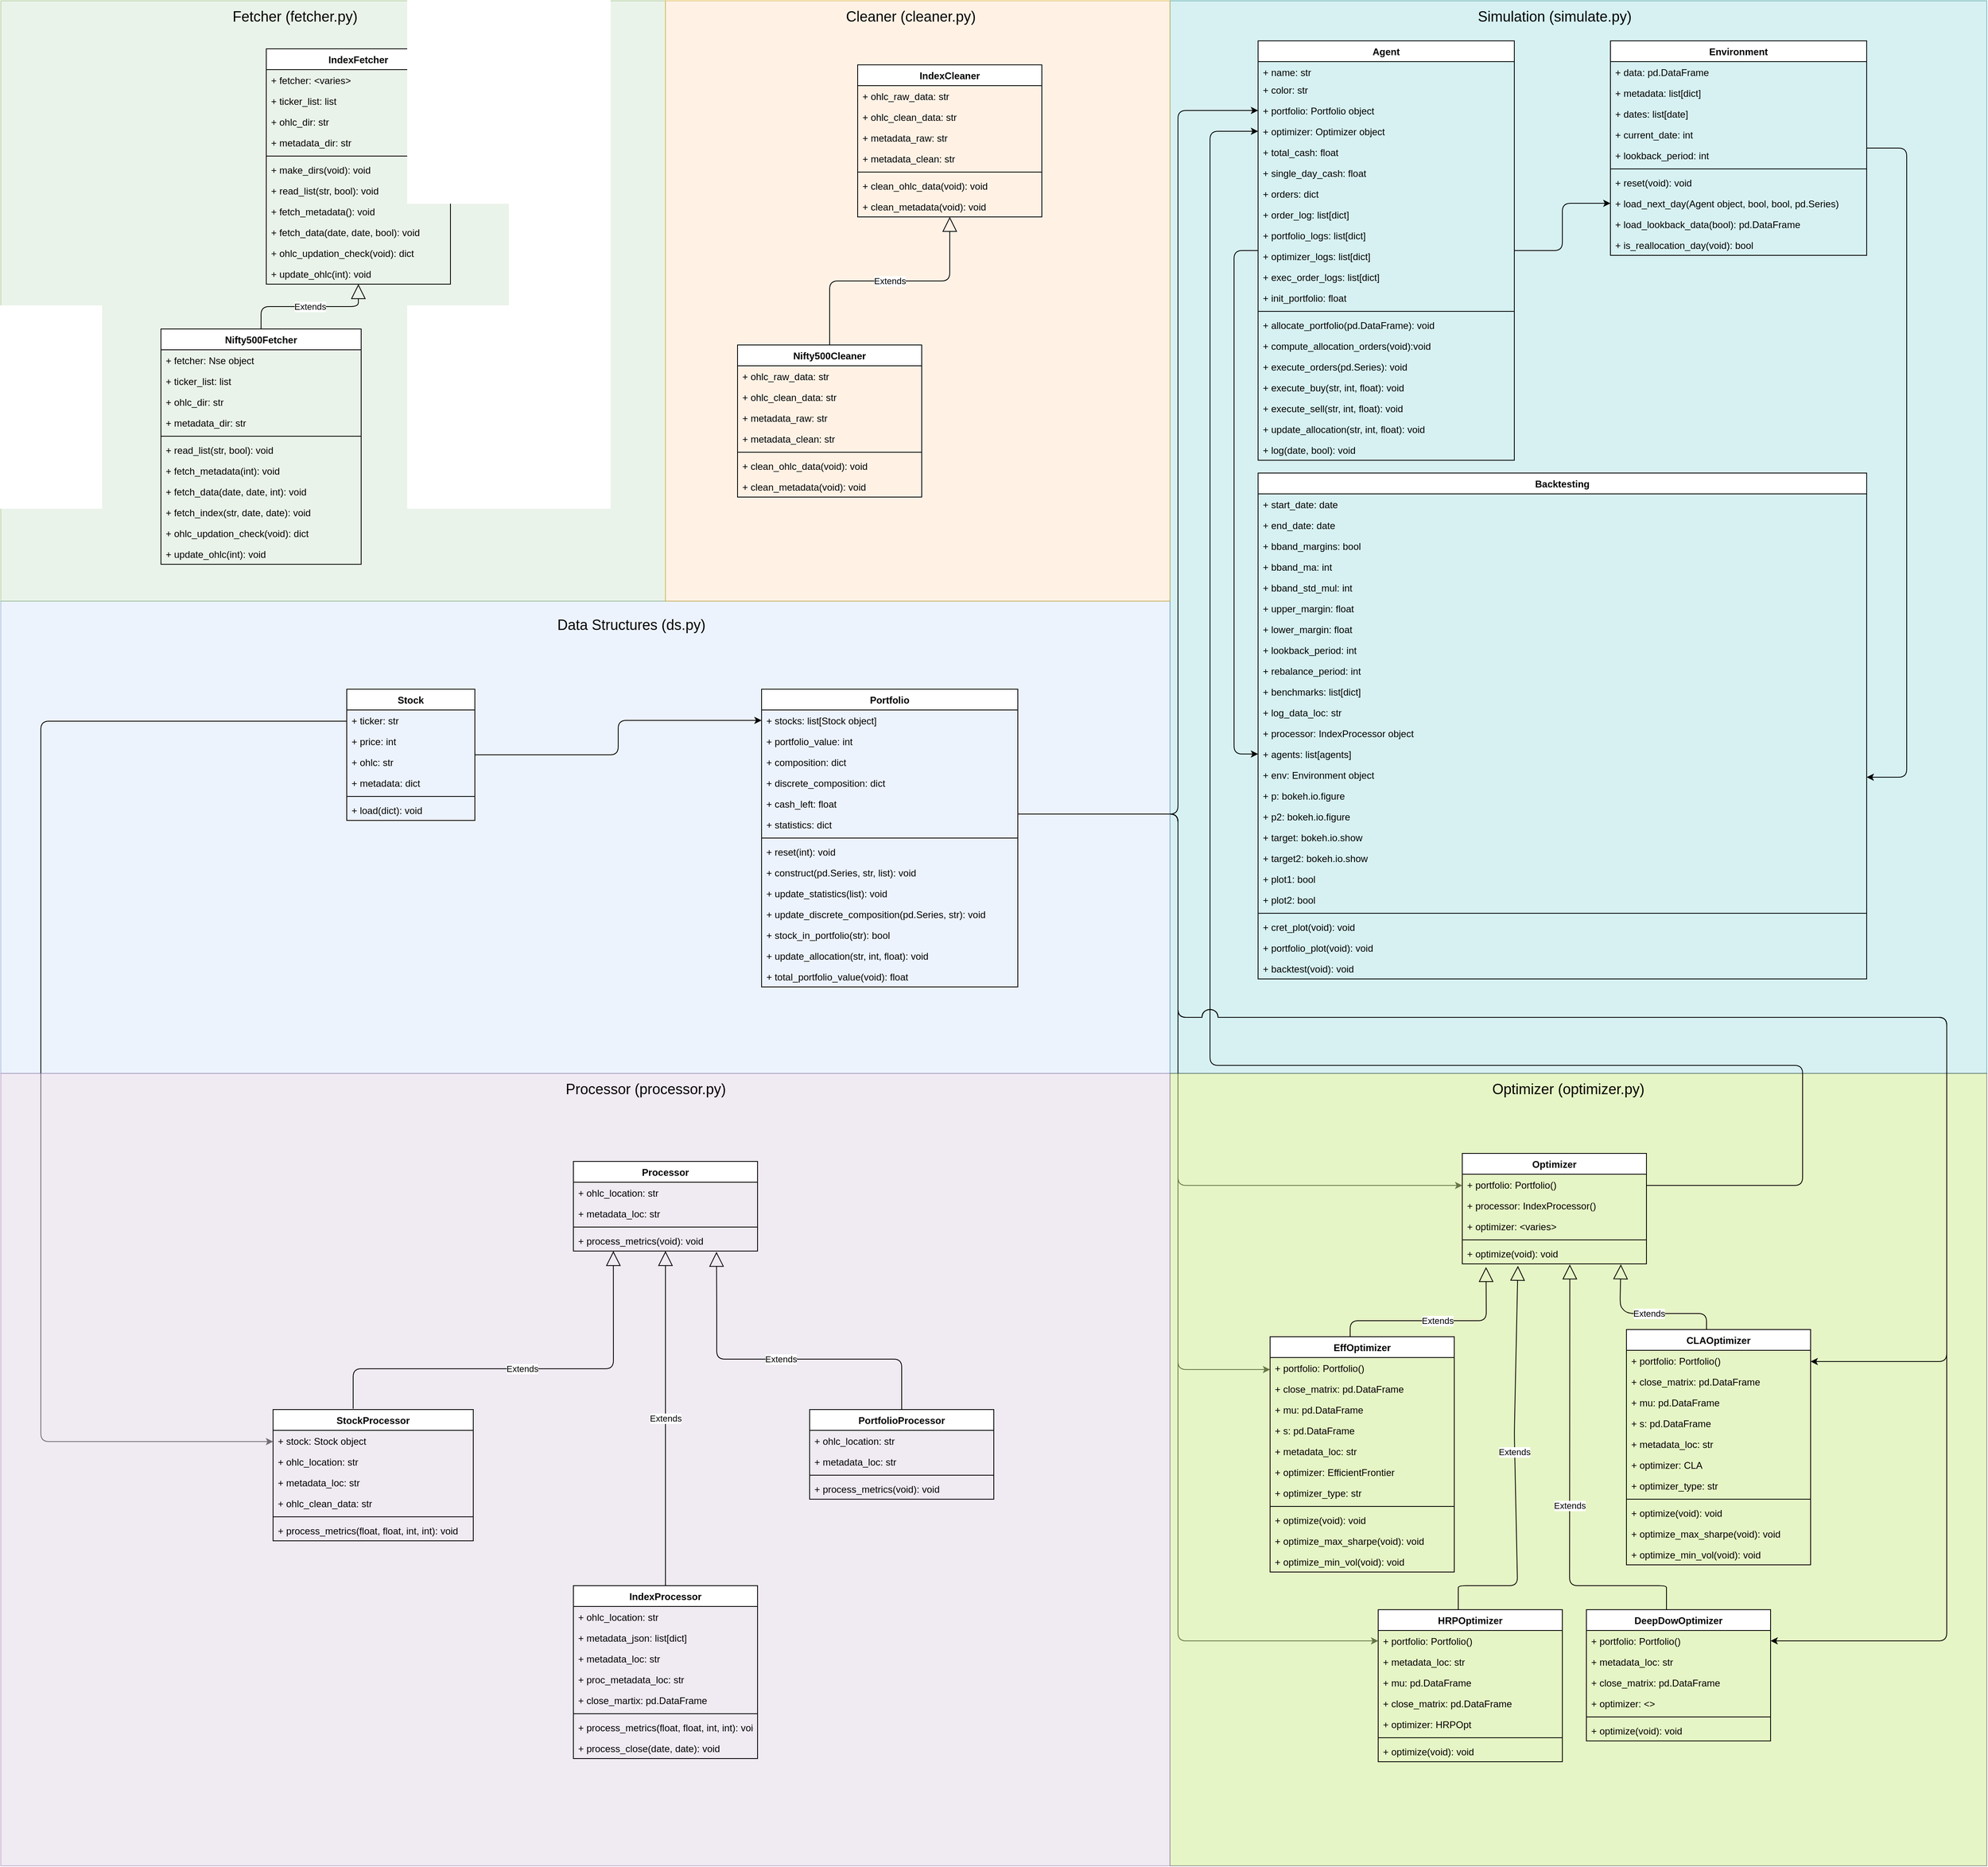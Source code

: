 <mxfile version="14.6.10" type="device"><diagram id="C5RBs43oDa-KdzZeNtuy" name="Page-1"><mxGraphModel dx="3437" dy="1693" grid="1" gridSize="10" guides="0" tooltips="1" connect="1" arrows="1" fold="1" page="1" pageScale="1" pageWidth="827" pageHeight="1169" math="0" shadow="0"><root><mxCell id="WIyWlLk6GJQsqaUBKTNV-0"/><mxCell id="WIyWlLk6GJQsqaUBKTNV-1" parent="WIyWlLk6GJQsqaUBKTNV-0"/><mxCell id="3KnjhqHdPcReIaX1ZtV9-53" value="" style="whiteSpace=wrap;html=1;fillColor=#b0e3e6;strokeColor=#0e8088;opacity=50;" vertex="1" parent="WIyWlLk6GJQsqaUBKTNV-1"><mxGeometry x="1460" width="1020" height="1340" as="geometry"/></mxCell><mxCell id="dc96fxMoA8PgDysz3SGr-33" value="" style="whiteSpace=wrap;html=1;fillColor=#dae8fc;strokeColor=#6c8ebf;opacity=50;align=left;" parent="WIyWlLk6GJQsqaUBKTNV-1" vertex="1"><mxGeometry y="750" width="1460" height="590" as="geometry"/></mxCell><mxCell id="dc96fxMoA8PgDysz3SGr-32" value="&lt;div&gt;&lt;span&gt;&amp;nbsp;&lt;/span&gt;&lt;/div&gt;" style="whiteSpace=wrap;html=1;fillColor=#d5e8d4;strokeColor=#82b366;opacity=50;align=center;" parent="WIyWlLk6GJQsqaUBKTNV-1" vertex="1"><mxGeometry width="830" height="750" as="geometry"/></mxCell><mxCell id="dc96fxMoA8PgDysz3SGr-7" value="IndexFetcher" style="swimlane;fontStyle=1;align=center;verticalAlign=top;childLayout=stackLayout;horizontal=1;startSize=26;horizontalStack=0;resizeParent=1;resizeParentMax=0;resizeLast=0;collapsible=1;marginBottom=0;" parent="WIyWlLk6GJQsqaUBKTNV-1" vertex="1"><mxGeometry x="331.5" y="60" width="230" height="294" as="geometry"><mxRectangle x="140" y="120" width="60" height="26" as="alternateBounds"/></mxGeometry></mxCell><mxCell id="dc96fxMoA8PgDysz3SGr-42" value="+ fetcher: &lt;varies&gt;" style="text;strokeColor=none;fillColor=none;align=left;verticalAlign=top;spacingLeft=4;spacingRight=4;overflow=hidden;rotatable=0;points=[[0,0.5],[1,0.5]];portConstraint=eastwest;" parent="dc96fxMoA8PgDysz3SGr-7" vertex="1"><mxGeometry y="26" width="230" height="26" as="geometry"/></mxCell><mxCell id="dc96fxMoA8PgDysz3SGr-8" value="+ ticker_list: list" style="text;strokeColor=none;fillColor=none;align=left;verticalAlign=top;spacingLeft=4;spacingRight=4;overflow=hidden;rotatable=0;points=[[0,0.5],[1,0.5]];portConstraint=eastwest;" parent="dc96fxMoA8PgDysz3SGr-7" vertex="1"><mxGeometry y="52" width="230" height="26" as="geometry"/></mxCell><mxCell id="3KnjhqHdPcReIaX1ZtV9-0" value="+ ohlc_dir: str" style="text;strokeColor=none;fillColor=none;align=left;verticalAlign=top;spacingLeft=4;spacingRight=4;overflow=hidden;rotatable=0;points=[[0,0.5],[1,0.5]];portConstraint=eastwest;" vertex="1" parent="dc96fxMoA8PgDysz3SGr-7"><mxGeometry y="78" width="230" height="26" as="geometry"/></mxCell><mxCell id="3KnjhqHdPcReIaX1ZtV9-1" value="+ metadata_dir: str" style="text;strokeColor=none;fillColor=none;align=left;verticalAlign=top;spacingLeft=4;spacingRight=4;overflow=hidden;rotatable=0;points=[[0,0.5],[1,0.5]];portConstraint=eastwest;" vertex="1" parent="dc96fxMoA8PgDysz3SGr-7"><mxGeometry y="104" width="230" height="26" as="geometry"/></mxCell><mxCell id="dc96fxMoA8PgDysz3SGr-9" value="" style="line;strokeWidth=1;fillColor=none;align=left;verticalAlign=middle;spacingTop=-1;spacingLeft=3;spacingRight=3;rotatable=0;labelPosition=right;points=[];portConstraint=eastwest;" parent="dc96fxMoA8PgDysz3SGr-7" vertex="1"><mxGeometry y="130" width="230" height="8" as="geometry"/></mxCell><mxCell id="dc96fxMoA8PgDysz3SGr-10" value="+ make_dirs(void): void" style="text;strokeColor=none;fillColor=none;align=left;verticalAlign=top;spacingLeft=4;spacingRight=4;overflow=hidden;rotatable=0;points=[[0,0.5],[1,0.5]];portConstraint=eastwest;" parent="dc96fxMoA8PgDysz3SGr-7" vertex="1"><mxGeometry y="138" width="230" height="26" as="geometry"/></mxCell><mxCell id="EhjTtlguxh0KNqi987Sr-16" value="+ read_list(str, bool): void" style="text;strokeColor=none;fillColor=none;align=left;verticalAlign=top;spacingLeft=4;spacingRight=4;overflow=hidden;rotatable=0;points=[[0,0.5],[1,0.5]];portConstraint=eastwest;" parent="dc96fxMoA8PgDysz3SGr-7" vertex="1"><mxGeometry y="164" width="230" height="26" as="geometry"/></mxCell><mxCell id="dc96fxMoA8PgDysz3SGr-13" value="+ fetch_metadata(): void" style="text;strokeColor=none;fillColor=none;align=left;verticalAlign=top;spacingLeft=4;spacingRight=4;overflow=hidden;rotatable=0;points=[[0,0.5],[1,0.5]];portConstraint=eastwest;" parent="dc96fxMoA8PgDysz3SGr-7" vertex="1"><mxGeometry y="190" width="230" height="26" as="geometry"/></mxCell><mxCell id="dc96fxMoA8PgDysz3SGr-14" value="+ fetch_data(date, date, bool): void" style="text;strokeColor=none;fillColor=none;align=left;verticalAlign=top;spacingLeft=4;spacingRight=4;overflow=hidden;rotatable=0;points=[[0,0.5],[1,0.5]];portConstraint=eastwest;" parent="dc96fxMoA8PgDysz3SGr-7" vertex="1"><mxGeometry y="216" width="230" height="26" as="geometry"/></mxCell><mxCell id="onhkDb8rPjg60mF2wrID-0" value="+ ohlc_updation_check(void): dict" style="text;strokeColor=none;fillColor=none;align=left;verticalAlign=top;spacingLeft=4;spacingRight=4;overflow=hidden;rotatable=0;points=[[0,0.5],[1,0.5]];portConstraint=eastwest;" parent="dc96fxMoA8PgDysz3SGr-7" vertex="1"><mxGeometry y="242" width="230" height="26" as="geometry"/></mxCell><mxCell id="onhkDb8rPjg60mF2wrID-1" value="+ update_ohlc(int): void" style="text;strokeColor=none;fillColor=none;align=left;verticalAlign=top;spacingLeft=4;spacingRight=4;overflow=hidden;rotatable=0;points=[[0,0.5],[1,0.5]];portConstraint=eastwest;" parent="dc96fxMoA8PgDysz3SGr-7" vertex="1"><mxGeometry y="268" width="230" height="26" as="geometry"/></mxCell><mxCell id="dc96fxMoA8PgDysz3SGr-15" value="Nifty500Fetcher" style="swimlane;fontStyle=1;align=center;verticalAlign=top;childLayout=stackLayout;horizontal=1;startSize=26;horizontalStack=0;resizeParent=1;resizeParentMax=0;resizeLast=0;collapsible=1;marginBottom=0;" parent="WIyWlLk6GJQsqaUBKTNV-1" vertex="1"><mxGeometry x="200" y="410" width="250" height="294" as="geometry"><mxRectangle x="140" y="120" width="60" height="26" as="alternateBounds"/></mxGeometry></mxCell><mxCell id="dc96fxMoA8PgDysz3SGr-43" value="+ fetcher: Nse object" style="text;strokeColor=none;fillColor=none;align=left;verticalAlign=top;spacingLeft=4;spacingRight=4;overflow=hidden;rotatable=0;points=[[0,0.5],[1,0.5]];portConstraint=eastwest;" parent="dc96fxMoA8PgDysz3SGr-15" vertex="1"><mxGeometry y="26" width="250" height="26" as="geometry"/></mxCell><mxCell id="dc96fxMoA8PgDysz3SGr-16" value="+ ticker_list: list" style="text;strokeColor=none;fillColor=none;align=left;verticalAlign=top;spacingLeft=4;spacingRight=4;overflow=hidden;rotatable=0;points=[[0,0.5],[1,0.5]];portConstraint=eastwest;" parent="dc96fxMoA8PgDysz3SGr-15" vertex="1"><mxGeometry y="52" width="250" height="26" as="geometry"/></mxCell><mxCell id="EhjTtlguxh0KNqi987Sr-14" value="+ ohlc_dir: str" style="text;strokeColor=none;fillColor=none;align=left;verticalAlign=top;spacingLeft=4;spacingRight=4;overflow=hidden;rotatable=0;points=[[0,0.5],[1,0.5]];portConstraint=eastwest;" parent="dc96fxMoA8PgDysz3SGr-15" vertex="1"><mxGeometry y="78" width="250" height="26" as="geometry"/></mxCell><mxCell id="EhjTtlguxh0KNqi987Sr-15" value="+ metadata_dir: str" style="text;strokeColor=none;fillColor=none;align=left;verticalAlign=top;spacingLeft=4;spacingRight=4;overflow=hidden;rotatable=0;points=[[0,0.5],[1,0.5]];portConstraint=eastwest;" parent="dc96fxMoA8PgDysz3SGr-15" vertex="1"><mxGeometry y="104" width="250" height="26" as="geometry"/></mxCell><mxCell id="dc96fxMoA8PgDysz3SGr-17" value="" style="line;strokeWidth=1;fillColor=none;align=left;verticalAlign=middle;spacingTop=-1;spacingLeft=3;spacingRight=3;rotatable=0;labelPosition=right;points=[];portConstraint=eastwest;" parent="dc96fxMoA8PgDysz3SGr-15" vertex="1"><mxGeometry y="130" width="250" height="8" as="geometry"/></mxCell><mxCell id="EhjTtlguxh0KNqi987Sr-22" value="+ read_list(str, bool): void" style="text;strokeColor=none;fillColor=none;align=left;verticalAlign=top;spacingLeft=4;spacingRight=4;overflow=hidden;rotatable=0;points=[[0,0.5],[1,0.5]];portConstraint=eastwest;" parent="dc96fxMoA8PgDysz3SGr-15" vertex="1"><mxGeometry y="138" width="250" height="26" as="geometry"/></mxCell><mxCell id="EhjTtlguxh0KNqi987Sr-23" value="+ fetch_metadata(int): void" style="text;strokeColor=none;fillColor=none;align=left;verticalAlign=top;spacingLeft=4;spacingRight=4;overflow=hidden;rotatable=0;points=[[0,0.5],[1,0.5]];portConstraint=eastwest;" parent="dc96fxMoA8PgDysz3SGr-15" vertex="1"><mxGeometry y="164" width="250" height="26" as="geometry"/></mxCell><mxCell id="EhjTtlguxh0KNqi987Sr-24" value="+ fetch_data(date, date, int): void" style="text;strokeColor=none;fillColor=none;align=left;verticalAlign=top;spacingLeft=4;spacingRight=4;overflow=hidden;rotatable=0;points=[[0,0.5],[1,0.5]];portConstraint=eastwest;" parent="dc96fxMoA8PgDysz3SGr-15" vertex="1"><mxGeometry y="190" width="250" height="26" as="geometry"/></mxCell><mxCell id="3KnjhqHdPcReIaX1ZtV9-5" value="+ fetch_index(str, date, date): void" style="text;strokeColor=none;fillColor=none;align=left;verticalAlign=top;spacingLeft=4;spacingRight=4;overflow=hidden;rotatable=0;points=[[0,0.5],[1,0.5]];portConstraint=eastwest;" vertex="1" parent="dc96fxMoA8PgDysz3SGr-15"><mxGeometry y="216" width="250" height="26" as="geometry"/></mxCell><mxCell id="EhjTtlguxh0KNqi987Sr-25" value="+ ohlc_updation_check(void): dict" style="text;strokeColor=none;fillColor=none;align=left;verticalAlign=top;spacingLeft=4;spacingRight=4;overflow=hidden;rotatable=0;points=[[0,0.5],[1,0.5]];portConstraint=eastwest;" parent="dc96fxMoA8PgDysz3SGr-15" vertex="1"><mxGeometry y="242" width="250" height="26" as="geometry"/></mxCell><mxCell id="EhjTtlguxh0KNqi987Sr-26" value="+ update_ohlc(int): void" style="text;strokeColor=none;fillColor=none;align=left;verticalAlign=top;spacingLeft=4;spacingRight=4;overflow=hidden;rotatable=0;points=[[0,0.5],[1,0.5]];portConstraint=eastwest;" parent="dc96fxMoA8PgDysz3SGr-15" vertex="1"><mxGeometry y="268" width="250" height="26" as="geometry"/></mxCell><mxCell id="EhjTtlguxh0KNqi987Sr-2" style="edgeStyle=orthogonalEdgeStyle;orthogonalLoop=1;jettySize=auto;html=1;" parent="WIyWlLk6GJQsqaUBKTNV-1" source="dc96fxMoA8PgDysz3SGr-22" target="EhjTtlguxh0KNqi987Sr-1" edge="1"><mxGeometry relative="1" as="geometry"/></mxCell><mxCell id="EhjTtlguxh0KNqi987Sr-138" style="edgeStyle=orthogonalEdgeStyle;orthogonalLoop=1;jettySize=auto;html=1;fontSize=11;" parent="WIyWlLk6GJQsqaUBKTNV-1" source="dc96fxMoA8PgDysz3SGr-22" target="EhjTtlguxh0KNqi987Sr-131" edge="1"><mxGeometry relative="1" as="geometry"><Array as="points"><mxPoint x="50" y="900"/><mxPoint x="50" y="1800"/></Array></mxGeometry></mxCell><mxCell id="dc96fxMoA8PgDysz3SGr-22" value="Stock" style="swimlane;fontStyle=1;align=center;verticalAlign=top;childLayout=stackLayout;horizontal=1;startSize=26;horizontalStack=0;resizeParent=1;resizeParentMax=0;resizeLast=0;collapsible=1;marginBottom=0;" parent="WIyWlLk6GJQsqaUBKTNV-1" vertex="1"><mxGeometry x="432" y="860" width="160" height="164" as="geometry"><mxRectangle x="140" y="120" width="60" height="26" as="alternateBounds"/></mxGeometry></mxCell><mxCell id="dc96fxMoA8PgDysz3SGr-23" value="+ ticker: str" style="text;strokeColor=none;fillColor=none;align=left;verticalAlign=top;spacingLeft=4;spacingRight=4;overflow=hidden;rotatable=0;points=[[0,0.5],[1,0.5]];portConstraint=eastwest;" parent="dc96fxMoA8PgDysz3SGr-22" vertex="1"><mxGeometry y="26" width="160" height="26" as="geometry"/></mxCell><mxCell id="dc96fxMoA8PgDysz3SGr-29" value="+ price: int" style="text;strokeColor=none;fillColor=none;align=left;verticalAlign=top;spacingLeft=4;spacingRight=4;overflow=hidden;rotatable=0;points=[[0,0.5],[1,0.5]];portConstraint=eastwest;" parent="dc96fxMoA8PgDysz3SGr-22" vertex="1"><mxGeometry y="52" width="160" height="26" as="geometry"/></mxCell><mxCell id="dc96fxMoA8PgDysz3SGr-30" value="+ ohlc: str" style="text;strokeColor=none;fillColor=none;align=left;verticalAlign=top;spacingLeft=4;spacingRight=4;overflow=hidden;rotatable=0;points=[[0,0.5],[1,0.5]];portConstraint=eastwest;" parent="dc96fxMoA8PgDysz3SGr-22" vertex="1"><mxGeometry y="78" width="160" height="26" as="geometry"/></mxCell><mxCell id="dc96fxMoA8PgDysz3SGr-31" value="+ metadata: dict" style="text;strokeColor=none;fillColor=none;align=left;verticalAlign=top;spacingLeft=4;spacingRight=4;overflow=hidden;rotatable=0;points=[[0,0.5],[1,0.5]];portConstraint=eastwest;" parent="dc96fxMoA8PgDysz3SGr-22" vertex="1"><mxGeometry y="104" width="160" height="26" as="geometry"/></mxCell><mxCell id="dc96fxMoA8PgDysz3SGr-24" value="" style="line;strokeWidth=1;fillColor=none;align=left;verticalAlign=middle;spacingTop=-1;spacingLeft=3;spacingRight=3;rotatable=0;labelPosition=right;points=[];portConstraint=eastwest;" parent="dc96fxMoA8PgDysz3SGr-22" vertex="1"><mxGeometry y="130" width="160" height="8" as="geometry"/></mxCell><mxCell id="EhjTtlguxh0KNqi987Sr-0" value="+ load(dict): void" style="text;strokeColor=none;fillColor=none;align=left;verticalAlign=top;spacingLeft=4;spacingRight=4;overflow=hidden;rotatable=0;points=[[0,0.5],[1,0.5]];portConstraint=eastwest;" parent="dc96fxMoA8PgDysz3SGr-22" vertex="1"><mxGeometry y="138" width="160" height="26" as="geometry"/></mxCell><mxCell id="3KnjhqHdPcReIaX1ZtV9-23" style="edgeStyle=orthogonalEdgeStyle;jumpStyle=arc;jumpSize=18;orthogonalLoop=1;jettySize=auto;html=1;fontSize=23;" edge="1" parent="WIyWlLk6GJQsqaUBKTNV-1" source="dc96fxMoA8PgDysz3SGr-36" target="EhjTtlguxh0KNqi987Sr-106"><mxGeometry relative="1" as="geometry"><Array as="points"><mxPoint x="1470" y="1016"/><mxPoint x="1470" y="1480"/></Array></mxGeometry></mxCell><mxCell id="3KnjhqHdPcReIaX1ZtV9-24" style="edgeStyle=orthogonalEdgeStyle;jumpStyle=arc;jumpSize=18;orthogonalLoop=1;jettySize=auto;html=1;fontSize=23;" edge="1" parent="WIyWlLk6GJQsqaUBKTNV-1" source="dc96fxMoA8PgDysz3SGr-36" target="EhjTtlguxh0KNqi987Sr-114"><mxGeometry relative="1" as="geometry"><Array as="points"><mxPoint x="1470" y="1016"/><mxPoint x="1470" y="1710"/></Array></mxGeometry></mxCell><mxCell id="3KnjhqHdPcReIaX1ZtV9-27" style="edgeStyle=orthogonalEdgeStyle;jumpStyle=arc;jumpSize=18;orthogonalLoop=1;jettySize=auto;html=1;entryX=0;entryY=0.5;entryDx=0;entryDy=0;fontSize=23;" edge="1" parent="WIyWlLk6GJQsqaUBKTNV-1" source="dc96fxMoA8PgDysz3SGr-36" target="EhjTtlguxh0KNqi987Sr-173"><mxGeometry relative="1" as="geometry"><Array as="points"><mxPoint x="1470" y="1016"/><mxPoint x="1470" y="2049"/></Array></mxGeometry></mxCell><mxCell id="3KnjhqHdPcReIaX1ZtV9-106" style="edgeStyle=orthogonalEdgeStyle;orthogonalLoop=1;jettySize=auto;html=1;entryX=0;entryY=0.5;entryDx=0;entryDy=0;fontColor=#FFFFFF;strokeColor=#000000;" edge="1" parent="WIyWlLk6GJQsqaUBKTNV-1" source="dc96fxMoA8PgDysz3SGr-36" target="3KnjhqHdPcReIaX1ZtV9-57"><mxGeometry relative="1" as="geometry"><Array as="points"><mxPoint x="1470" y="1016"/><mxPoint x="1470" y="137"/></Array></mxGeometry></mxCell><mxCell id="dc96fxMoA8PgDysz3SGr-36" value="Portfolio" style="swimlane;fontStyle=1;align=center;verticalAlign=top;childLayout=stackLayout;horizontal=1;startSize=26;horizontalStack=0;resizeParent=1;resizeParentMax=0;resizeLast=0;collapsible=1;marginBottom=0;" parent="WIyWlLk6GJQsqaUBKTNV-1" vertex="1"><mxGeometry x="950" y="860" width="320" height="372" as="geometry"><mxRectangle x="140" y="120" width="60" height="26" as="alternateBounds"/></mxGeometry></mxCell><mxCell id="EhjTtlguxh0KNqi987Sr-1" value="+ stocks: list[Stock object]" style="text;strokeColor=none;fillColor=none;align=left;verticalAlign=top;spacingLeft=4;spacingRight=4;overflow=hidden;rotatable=0;points=[[0,0.5],[1,0.5]];portConstraint=eastwest;" parent="dc96fxMoA8PgDysz3SGr-36" vertex="1"><mxGeometry y="26" width="320" height="26" as="geometry"/></mxCell><mxCell id="3KnjhqHdPcReIaX1ZtV9-9" value="+ portfolio_value: int" style="text;strokeColor=none;fillColor=none;align=left;verticalAlign=top;spacingLeft=4;spacingRight=4;overflow=hidden;rotatable=0;points=[[0,0.5],[1,0.5]];portConstraint=eastwest;" vertex="1" parent="dc96fxMoA8PgDysz3SGr-36"><mxGeometry y="52" width="320" height="26" as="geometry"/></mxCell><mxCell id="EhjTtlguxh0KNqi987Sr-3" value="+ composition: dict" style="text;strokeColor=none;fillColor=none;align=left;verticalAlign=top;spacingLeft=4;spacingRight=4;overflow=hidden;rotatable=0;points=[[0,0.5],[1,0.5]];portConstraint=eastwest;" parent="dc96fxMoA8PgDysz3SGr-36" vertex="1"><mxGeometry y="78" width="320" height="26" as="geometry"/></mxCell><mxCell id="EhjTtlguxh0KNqi987Sr-4" value="+ discrete_composition: dict" style="text;strokeColor=none;fillColor=none;align=left;verticalAlign=top;spacingLeft=4;spacingRight=4;overflow=hidden;rotatable=0;points=[[0,0.5],[1,0.5]];portConstraint=eastwest;" parent="dc96fxMoA8PgDysz3SGr-36" vertex="1"><mxGeometry y="104" width="320" height="26" as="geometry"/></mxCell><mxCell id="EhjTtlguxh0KNqi987Sr-5" value="+ cash_left: float" style="text;strokeColor=none;fillColor=none;align=left;verticalAlign=top;spacingLeft=4;spacingRight=4;overflow=hidden;rotatable=0;points=[[0,0.5],[1,0.5]];portConstraint=eastwest;" parent="dc96fxMoA8PgDysz3SGr-36" vertex="1"><mxGeometry y="130" width="320" height="26" as="geometry"/></mxCell><mxCell id="EhjTtlguxh0KNqi987Sr-6" value="+ statistics: dict" style="text;strokeColor=none;fillColor=none;align=left;verticalAlign=top;spacingLeft=4;spacingRight=4;overflow=hidden;rotatable=0;points=[[0,0.5],[1,0.5]];portConstraint=eastwest;" parent="dc96fxMoA8PgDysz3SGr-36" vertex="1"><mxGeometry y="156" width="320" height="26" as="geometry"/></mxCell><mxCell id="dc96fxMoA8PgDysz3SGr-41" value="" style="line;strokeWidth=1;fillColor=none;align=left;verticalAlign=middle;spacingTop=-1;spacingLeft=3;spacingRight=3;rotatable=0;labelPosition=right;points=[];portConstraint=eastwest;" parent="dc96fxMoA8PgDysz3SGr-36" vertex="1"><mxGeometry y="182" width="320" height="8" as="geometry"/></mxCell><mxCell id="3KnjhqHdPcReIaX1ZtV9-10" value="+ reset(int): void" style="text;strokeColor=none;fillColor=none;align=left;verticalAlign=top;spacingLeft=4;spacingRight=4;overflow=hidden;rotatable=0;points=[[0,0.5],[1,0.5]];portConstraint=eastwest;" vertex="1" parent="dc96fxMoA8PgDysz3SGr-36"><mxGeometry y="190" width="320" height="26" as="geometry"/></mxCell><mxCell id="EhjTtlguxh0KNqi987Sr-7" value="+ construct(pd.Series, str, list): void" style="text;strokeColor=none;fillColor=none;align=left;verticalAlign=top;spacingLeft=4;spacingRight=4;overflow=hidden;rotatable=0;points=[[0,0.5],[1,0.5]];portConstraint=eastwest;" parent="dc96fxMoA8PgDysz3SGr-36" vertex="1"><mxGeometry y="216" width="320" height="26" as="geometry"/></mxCell><mxCell id="EhjTtlguxh0KNqi987Sr-11" value="+ update_statistics(list): void" style="text;strokeColor=none;fillColor=none;align=left;verticalAlign=top;spacingLeft=4;spacingRight=4;overflow=hidden;rotatable=0;points=[[0,0.5],[1,0.5]];portConstraint=eastwest;" parent="dc96fxMoA8PgDysz3SGr-36" vertex="1"><mxGeometry y="242" width="320" height="26" as="geometry"/></mxCell><mxCell id="EhjTtlguxh0KNqi987Sr-10" value="+ update_discrete_composition(pd.Series, str): void" style="text;strokeColor=none;fillColor=none;align=left;verticalAlign=top;spacingLeft=4;spacingRight=4;overflow=hidden;rotatable=0;points=[[0,0.5],[1,0.5]];portConstraint=eastwest;" parent="dc96fxMoA8PgDysz3SGr-36" vertex="1"><mxGeometry y="268" width="320" height="26" as="geometry"/></mxCell><mxCell id="3KnjhqHdPcReIaX1ZtV9-11" value="+ stock_in_portfolio(str): bool" style="text;strokeColor=none;fillColor=none;align=left;verticalAlign=top;spacingLeft=4;spacingRight=4;overflow=hidden;rotatable=0;points=[[0,0.5],[1,0.5]];portConstraint=eastwest;" vertex="1" parent="dc96fxMoA8PgDysz3SGr-36"><mxGeometry y="294" width="320" height="26" as="geometry"/></mxCell><mxCell id="3KnjhqHdPcReIaX1ZtV9-12" value="+ update_allocation(str, int, float): void" style="text;strokeColor=none;fillColor=none;align=left;verticalAlign=top;spacingLeft=4;spacingRight=4;overflow=hidden;rotatable=0;points=[[0,0.5],[1,0.5]];portConstraint=eastwest;" vertex="1" parent="dc96fxMoA8PgDysz3SGr-36"><mxGeometry y="320" width="320" height="26" as="geometry"/></mxCell><mxCell id="3KnjhqHdPcReIaX1ZtV9-13" value="+ total_portfolio_value(void): float" style="text;strokeColor=none;fillColor=none;align=left;verticalAlign=top;spacingLeft=4;spacingRight=4;overflow=hidden;rotatable=0;points=[[0,0.5],[1,0.5]];portConstraint=eastwest;" vertex="1" parent="dc96fxMoA8PgDysz3SGr-36"><mxGeometry y="346" width="320" height="26" as="geometry"/></mxCell><mxCell id="EhjTtlguxh0KNqi987Sr-12" value="Data Structures (ds.py)" style="text;html=1;strokeColor=none;fillColor=none;align=center;verticalAlign=middle;whiteSpace=wrap;fontSize=18;" parent="WIyWlLk6GJQsqaUBKTNV-1" vertex="1"><mxGeometry x="620" y="770" width="335" height="20" as="geometry"/></mxCell><mxCell id="EhjTtlguxh0KNqi987Sr-27" value="Fetcher (fetcher.py)" style="text;html=1;strokeColor=none;fillColor=none;align=center;verticalAlign=middle;whiteSpace=wrap;fontSize=18;" parent="WIyWlLk6GJQsqaUBKTNV-1" vertex="1"><mxGeometry x="200" y="10" width="335" height="20" as="geometry"/></mxCell><mxCell id="EhjTtlguxh0KNqi987Sr-28" value="" style="whiteSpace=wrap;html=1;fillColor=#ffe6cc;strokeColor=#d79b00;opacity=50;" parent="WIyWlLk6GJQsqaUBKTNV-1" vertex="1"><mxGeometry x="830" width="630" height="750" as="geometry"/></mxCell><mxCell id="EhjTtlguxh0KNqi987Sr-29" value="IndexCleaner" style="swimlane;fontStyle=1;align=center;verticalAlign=top;childLayout=stackLayout;horizontal=1;startSize=26;horizontalStack=0;resizeParent=1;resizeParentMax=0;resizeLast=0;collapsible=1;marginBottom=0;" parent="WIyWlLk6GJQsqaUBKTNV-1" vertex="1"><mxGeometry x="1070" y="80" width="230" height="190" as="geometry"><mxRectangle x="140" y="120" width="60" height="26" as="alternateBounds"/></mxGeometry></mxCell><mxCell id="EhjTtlguxh0KNqi987Sr-30" value="+ ohlc_raw_data: str" style="text;strokeColor=none;fillColor=none;align=left;verticalAlign=top;spacingLeft=4;spacingRight=4;overflow=hidden;rotatable=0;points=[[0,0.5],[1,0.5]];portConstraint=eastwest;" parent="EhjTtlguxh0KNqi987Sr-29" vertex="1"><mxGeometry y="26" width="230" height="26" as="geometry"/></mxCell><mxCell id="EhjTtlguxh0KNqi987Sr-52" value="+ ohlc_clean_data: str" style="text;strokeColor=none;fillColor=none;align=left;verticalAlign=top;spacingLeft=4;spacingRight=4;overflow=hidden;rotatable=0;points=[[0,0.5],[1,0.5]];portConstraint=eastwest;" parent="EhjTtlguxh0KNqi987Sr-29" vertex="1"><mxGeometry y="52" width="230" height="26" as="geometry"/></mxCell><mxCell id="EhjTtlguxh0KNqi987Sr-77" value="+ metadata_raw: str" style="text;strokeColor=none;fillColor=none;align=left;verticalAlign=top;spacingLeft=4;spacingRight=4;overflow=hidden;rotatable=0;points=[[0,0.5],[1,0.5]];portConstraint=eastwest;" parent="EhjTtlguxh0KNqi987Sr-29" vertex="1"><mxGeometry y="78" width="230" height="26" as="geometry"/></mxCell><mxCell id="EhjTtlguxh0KNqi987Sr-78" value="+ metadata_clean: str" style="text;strokeColor=none;fillColor=none;align=left;verticalAlign=top;spacingLeft=4;spacingRight=4;overflow=hidden;rotatable=0;points=[[0,0.5],[1,0.5]];portConstraint=eastwest;" parent="EhjTtlguxh0KNqi987Sr-29" vertex="1"><mxGeometry y="104" width="230" height="26" as="geometry"/></mxCell><mxCell id="EhjTtlguxh0KNqi987Sr-32" value="" style="line;strokeWidth=1;fillColor=none;align=left;verticalAlign=middle;spacingTop=-1;spacingLeft=3;spacingRight=3;rotatable=0;labelPosition=right;points=[];portConstraint=eastwest;" parent="EhjTtlguxh0KNqi987Sr-29" vertex="1"><mxGeometry y="130" width="230" height="8" as="geometry"/></mxCell><mxCell id="EhjTtlguxh0KNqi987Sr-33" value="+ clean_ohlc_data(void): void" style="text;strokeColor=none;fillColor=none;align=left;verticalAlign=top;spacingLeft=4;spacingRight=4;overflow=hidden;rotatable=0;points=[[0,0.5],[1,0.5]];portConstraint=eastwest;" parent="EhjTtlguxh0KNqi987Sr-29" vertex="1"><mxGeometry y="138" width="230" height="26" as="geometry"/></mxCell><mxCell id="EhjTtlguxh0KNqi987Sr-34" value="+ clean_metadata(void): void" style="text;strokeColor=none;fillColor=none;align=left;verticalAlign=top;spacingLeft=4;spacingRight=4;overflow=hidden;rotatable=0;points=[[0,0.5],[1,0.5]];portConstraint=eastwest;" parent="EhjTtlguxh0KNqi987Sr-29" vertex="1"><mxGeometry y="164" width="230" height="26" as="geometry"/></mxCell><mxCell id="EhjTtlguxh0KNqi987Sr-51" value="Cleaner (cleaner.py)" style="text;html=1;strokeColor=none;fillColor=none;align=center;verticalAlign=middle;whiteSpace=wrap;fontSize=18;" parent="WIyWlLk6GJQsqaUBKTNV-1" vertex="1"><mxGeometry x="969" y="10" width="335" height="20" as="geometry"/></mxCell><mxCell id="EhjTtlguxh0KNqi987Sr-79" value="Nifty500Cleaner" style="swimlane;fontStyle=1;align=center;verticalAlign=top;childLayout=stackLayout;horizontal=1;startSize=26;horizontalStack=0;resizeParent=1;resizeParentMax=0;resizeLast=0;collapsible=1;marginBottom=0;" parent="WIyWlLk6GJQsqaUBKTNV-1" vertex="1"><mxGeometry x="920" y="430" width="230" height="190" as="geometry"><mxRectangle x="140" y="120" width="60" height="26" as="alternateBounds"/></mxGeometry></mxCell><mxCell id="EhjTtlguxh0KNqi987Sr-80" value="+ ohlc_raw_data: str" style="text;strokeColor=none;fillColor=none;align=left;verticalAlign=top;spacingLeft=4;spacingRight=4;overflow=hidden;rotatable=0;points=[[0,0.5],[1,0.5]];portConstraint=eastwest;" parent="EhjTtlguxh0KNqi987Sr-79" vertex="1"><mxGeometry y="26" width="230" height="26" as="geometry"/></mxCell><mxCell id="EhjTtlguxh0KNqi987Sr-81" value="+ ohlc_clean_data: str" style="text;strokeColor=none;fillColor=none;align=left;verticalAlign=top;spacingLeft=4;spacingRight=4;overflow=hidden;rotatable=0;points=[[0,0.5],[1,0.5]];portConstraint=eastwest;" parent="EhjTtlguxh0KNqi987Sr-79" vertex="1"><mxGeometry y="52" width="230" height="26" as="geometry"/></mxCell><mxCell id="3KnjhqHdPcReIaX1ZtV9-7" value="+ metadata_raw: str" style="text;strokeColor=none;fillColor=none;align=left;verticalAlign=top;spacingLeft=4;spacingRight=4;overflow=hidden;rotatable=0;points=[[0,0.5],[1,0.5]];portConstraint=eastwest;" vertex="1" parent="EhjTtlguxh0KNqi987Sr-79"><mxGeometry y="78" width="230" height="26" as="geometry"/></mxCell><mxCell id="3KnjhqHdPcReIaX1ZtV9-8" value="+ metadata_clean: str" style="text;strokeColor=none;fillColor=none;align=left;verticalAlign=top;spacingLeft=4;spacingRight=4;overflow=hidden;rotatable=0;points=[[0,0.5],[1,0.5]];portConstraint=eastwest;" vertex="1" parent="EhjTtlguxh0KNqi987Sr-79"><mxGeometry y="104" width="230" height="26" as="geometry"/></mxCell><mxCell id="EhjTtlguxh0KNqi987Sr-84" value="" style="line;strokeWidth=1;fillColor=none;align=left;verticalAlign=middle;spacingTop=-1;spacingLeft=3;spacingRight=3;rotatable=0;labelPosition=right;points=[];portConstraint=eastwest;" parent="EhjTtlguxh0KNqi987Sr-79" vertex="1"><mxGeometry y="130" width="230" height="8" as="geometry"/></mxCell><mxCell id="EhjTtlguxh0KNqi987Sr-85" value="+ clean_ohlc_data(void): void" style="text;strokeColor=none;fillColor=none;align=left;verticalAlign=top;spacingLeft=4;spacingRight=4;overflow=hidden;rotatable=0;points=[[0,0.5],[1,0.5]];portConstraint=eastwest;" parent="EhjTtlguxh0KNqi987Sr-79" vertex="1"><mxGeometry y="138" width="230" height="26" as="geometry"/></mxCell><mxCell id="EhjTtlguxh0KNqi987Sr-86" value="+ clean_metadata(void): void" style="text;strokeColor=none;fillColor=none;align=left;verticalAlign=top;spacingLeft=4;spacingRight=4;overflow=hidden;rotatable=0;points=[[0,0.5],[1,0.5]];portConstraint=eastwest;" parent="EhjTtlguxh0KNqi987Sr-79" vertex="1"><mxGeometry y="164" width="230" height="26" as="geometry"/></mxCell><mxCell id="EhjTtlguxh0KNqi987Sr-104" value="" style="whiteSpace=wrap;html=1;fillColor=#cdeb8b;strokeColor=#36393d;opacity=50;" parent="WIyWlLk6GJQsqaUBKTNV-1" vertex="1"><mxGeometry x="1460" y="1340" width="1020" height="990" as="geometry"/></mxCell><mxCell id="3KnjhqHdPcReIaX1ZtV9-107" style="edgeStyle=orthogonalEdgeStyle;orthogonalLoop=1;jettySize=auto;html=1;fontColor=#FFFFFF;strokeColor=#000000;" edge="1" parent="WIyWlLk6GJQsqaUBKTNV-1" source="EhjTtlguxh0KNqi987Sr-105" target="3KnjhqHdPcReIaX1ZtV9-58"><mxGeometry relative="1" as="geometry"><Array as="points"><mxPoint x="2250" y="1480"/><mxPoint x="2250" y="1330"/><mxPoint x="1510" y="1330"/><mxPoint x="1510" y="163"/></Array></mxGeometry></mxCell><mxCell id="EhjTtlguxh0KNqi987Sr-105" value="Optimizer" style="swimlane;fontStyle=1;align=center;verticalAlign=top;childLayout=stackLayout;horizontal=1;startSize=26;horizontalStack=0;resizeParent=1;resizeParentMax=0;resizeLast=0;collapsible=1;marginBottom=0;" parent="WIyWlLk6GJQsqaUBKTNV-1" vertex="1"><mxGeometry x="1825" y="1440" width="230" height="138" as="geometry"><mxRectangle x="140" y="120" width="60" height="26" as="alternateBounds"/></mxGeometry></mxCell><mxCell id="EhjTtlguxh0KNqi987Sr-106" value="+ portfolio: Portfolio()" style="text;strokeColor=none;fillColor=none;align=left;verticalAlign=top;spacingLeft=4;spacingRight=4;overflow=hidden;rotatable=0;points=[[0,0.5],[1,0.5]];portConstraint=eastwest;" parent="EhjTtlguxh0KNqi987Sr-105" vertex="1"><mxGeometry y="26" width="230" height="26" as="geometry"/></mxCell><mxCell id="EhjTtlguxh0KNqi987Sr-107" value="+ processor: IndexProcessor()" style="text;strokeColor=none;fillColor=none;align=left;verticalAlign=top;spacingLeft=4;spacingRight=4;overflow=hidden;rotatable=0;points=[[0,0.5],[1,0.5]];portConstraint=eastwest;" parent="EhjTtlguxh0KNqi987Sr-105" vertex="1"><mxGeometry y="52" width="230" height="26" as="geometry"/></mxCell><mxCell id="EhjTtlguxh0KNqi987Sr-164" value="+ optimizer: &lt;varies&gt;" style="text;strokeColor=none;fillColor=none;align=left;verticalAlign=top;spacingLeft=4;spacingRight=4;overflow=hidden;rotatable=0;points=[[0,0.5],[1,0.5]];portConstraint=eastwest;" parent="EhjTtlguxh0KNqi987Sr-105" vertex="1"><mxGeometry y="78" width="230" height="26" as="geometry"/></mxCell><mxCell id="EhjTtlguxh0KNqi987Sr-110" value="" style="line;strokeWidth=1;fillColor=none;align=left;verticalAlign=middle;spacingTop=-1;spacingLeft=3;spacingRight=3;rotatable=0;labelPosition=right;points=[];portConstraint=eastwest;" parent="EhjTtlguxh0KNqi987Sr-105" vertex="1"><mxGeometry y="104" width="230" height="8" as="geometry"/></mxCell><mxCell id="EhjTtlguxh0KNqi987Sr-111" value="+ optimize(void): void" style="text;strokeColor=none;fillColor=none;align=left;verticalAlign=top;spacingLeft=4;spacingRight=4;overflow=hidden;rotatable=0;points=[[0,0.5],[1,0.5]];portConstraint=eastwest;" parent="EhjTtlguxh0KNqi987Sr-105" vertex="1"><mxGeometry y="112" width="230" height="26" as="geometry"/></mxCell><mxCell id="EhjTtlguxh0KNqi987Sr-113" value="Optimizer (optimizer.py)" style="text;html=1;strokeColor=none;fillColor=none;align=center;verticalAlign=middle;whiteSpace=wrap;fontSize=18;" parent="WIyWlLk6GJQsqaUBKTNV-1" vertex="1"><mxGeometry x="1790" y="1350" width="335" height="20" as="geometry"/></mxCell><mxCell id="EhjTtlguxh0KNqi987Sr-114" value="EffOptimizer" style="swimlane;fontStyle=1;align=center;verticalAlign=top;childLayout=stackLayout;horizontal=1;startSize=26;horizontalStack=0;resizeParent=1;resizeParentMax=0;resizeLast=0;collapsible=1;marginBottom=0;" parent="WIyWlLk6GJQsqaUBKTNV-1" vertex="1"><mxGeometry x="1585" y="1669" width="230" height="294" as="geometry"><mxRectangle x="140" y="120" width="60" height="26" as="alternateBounds"/></mxGeometry></mxCell><mxCell id="EhjTtlguxh0KNqi987Sr-115" value="Extends" style="endArrow=block;endSize=16;endFill=0;html=1;fontSize=11;entryX=0.129;entryY=1.154;entryDx=0;entryDy=0;entryPerimeter=0;" parent="EhjTtlguxh0KNqi987Sr-114" target="EhjTtlguxh0KNqi987Sr-111" edge="1"><mxGeometry width="160" relative="1" as="geometry"><mxPoint x="100" as="sourcePoint"/><mxPoint x="260" as="targetPoint"/><Array as="points"><mxPoint x="100" y="-20"/><mxPoint x="180" y="-20"/><mxPoint x="270" y="-20"/></Array></mxGeometry></mxCell><mxCell id="EhjTtlguxh0KNqi987Sr-161" value="+ portfolio: Portfolio()" style="text;strokeColor=none;fillColor=none;align=left;verticalAlign=top;spacingLeft=4;spacingRight=4;overflow=hidden;rotatable=0;points=[[0,0.5],[1,0.5]];portConstraint=eastwest;" parent="EhjTtlguxh0KNqi987Sr-114" vertex="1"><mxGeometry y="26" width="230" height="26" as="geometry"/></mxCell><mxCell id="EhjTtlguxh0KNqi987Sr-117" value="+ close_matrix: pd.DataFrame" style="text;strokeColor=none;fillColor=none;align=left;verticalAlign=top;spacingLeft=4;spacingRight=4;overflow=hidden;rotatable=0;points=[[0,0.5],[1,0.5]];portConstraint=eastwest;" parent="EhjTtlguxh0KNqi987Sr-114" vertex="1"><mxGeometry y="52" width="230" height="26" as="geometry"/></mxCell><mxCell id="3KnjhqHdPcReIaX1ZtV9-25" value="+ mu: pd.DataFrame" style="text;strokeColor=none;fillColor=none;align=left;verticalAlign=top;spacingLeft=4;spacingRight=4;overflow=hidden;rotatable=0;points=[[0,0.5],[1,0.5]];portConstraint=eastwest;" vertex="1" parent="EhjTtlguxh0KNqi987Sr-114"><mxGeometry y="78" width="230" height="26" as="geometry"/></mxCell><mxCell id="3KnjhqHdPcReIaX1ZtV9-26" value="+ s: pd.DataFrame" style="text;strokeColor=none;fillColor=none;align=left;verticalAlign=top;spacingLeft=4;spacingRight=4;overflow=hidden;rotatable=0;points=[[0,0.5],[1,0.5]];portConstraint=eastwest;" vertex="1" parent="EhjTtlguxh0KNqi987Sr-114"><mxGeometry y="104" width="230" height="26" as="geometry"/></mxCell><mxCell id="EhjTtlguxh0KNqi987Sr-162" value="+ metadata_loc: str" style="text;strokeColor=none;fillColor=none;align=left;verticalAlign=top;spacingLeft=4;spacingRight=4;overflow=hidden;rotatable=0;points=[[0,0.5],[1,0.5]];portConstraint=eastwest;" parent="EhjTtlguxh0KNqi987Sr-114" vertex="1"><mxGeometry y="130" width="230" height="26" as="geometry"/></mxCell><mxCell id="EhjTtlguxh0KNqi987Sr-163" value="+ optimizer: EfficientFrontier" style="text;strokeColor=none;fillColor=none;align=left;verticalAlign=top;spacingLeft=4;spacingRight=4;overflow=hidden;rotatable=0;points=[[0,0.5],[1,0.5]];portConstraint=eastwest;" parent="EhjTtlguxh0KNqi987Sr-114" vertex="1"><mxGeometry y="156" width="230" height="26" as="geometry"/></mxCell><mxCell id="3KnjhqHdPcReIaX1ZtV9-21" value="+ optimizer_type: str" style="text;strokeColor=none;fillColor=none;align=left;verticalAlign=top;spacingLeft=4;spacingRight=4;overflow=hidden;rotatable=0;points=[[0,0.5],[1,0.5]];portConstraint=eastwest;" vertex="1" parent="EhjTtlguxh0KNqi987Sr-114"><mxGeometry y="182" width="230" height="26" as="geometry"/></mxCell><mxCell id="EhjTtlguxh0KNqi987Sr-118" value="" style="line;strokeWidth=1;fillColor=none;align=left;verticalAlign=middle;spacingTop=-1;spacingLeft=3;spacingRight=3;rotatable=0;labelPosition=right;points=[];portConstraint=eastwest;" parent="EhjTtlguxh0KNqi987Sr-114" vertex="1"><mxGeometry y="208" width="230" height="8" as="geometry"/></mxCell><mxCell id="3KnjhqHdPcReIaX1ZtV9-29" value="+ optimize(void): void" style="text;strokeColor=none;fillColor=none;align=left;verticalAlign=top;spacingLeft=4;spacingRight=4;overflow=hidden;rotatable=0;points=[[0,0.5],[1,0.5]];portConstraint=eastwest;" vertex="1" parent="EhjTtlguxh0KNqi987Sr-114"><mxGeometry y="216" width="230" height="26" as="geometry"/></mxCell><mxCell id="EhjTtlguxh0KNqi987Sr-119" value="+ optimize_max_sharpe(void): void" style="text;strokeColor=none;fillColor=none;align=left;verticalAlign=top;spacingLeft=4;spacingRight=4;overflow=hidden;rotatable=0;points=[[0,0.5],[1,0.5]];portConstraint=eastwest;" parent="EhjTtlguxh0KNqi987Sr-114" vertex="1"><mxGeometry y="242" width="230" height="26" as="geometry"/></mxCell><mxCell id="EhjTtlguxh0KNqi987Sr-120" value="+ optimize_min_vol(void): void" style="text;strokeColor=none;fillColor=none;align=left;verticalAlign=top;spacingLeft=4;spacingRight=4;overflow=hidden;rotatable=0;points=[[0,0.5],[1,0.5]];portConstraint=eastwest;" parent="EhjTtlguxh0KNqi987Sr-114" vertex="1"><mxGeometry y="268" width="230" height="26" as="geometry"/></mxCell><mxCell id="EhjTtlguxh0KNqi987Sr-121" value="" style="whiteSpace=wrap;html=1;fillColor=#e1d5e7;strokeColor=#9673a6;opacity=50;" parent="WIyWlLk6GJQsqaUBKTNV-1" vertex="1"><mxGeometry y="1340" width="1460" height="990" as="geometry"/></mxCell><mxCell id="EhjTtlguxh0KNqi987Sr-122" value="Processor" style="swimlane;fontStyle=1;align=center;verticalAlign=top;childLayout=stackLayout;horizontal=1;startSize=26;horizontalStack=0;resizeParent=1;resizeParentMax=0;resizeLast=0;collapsible=1;marginBottom=0;" parent="WIyWlLk6GJQsqaUBKTNV-1" vertex="1"><mxGeometry x="715" y="1450" width="230" height="112" as="geometry"><mxRectangle x="140" y="120" width="60" height="26" as="alternateBounds"/></mxGeometry></mxCell><mxCell id="EhjTtlguxh0KNqi987Sr-123" value="+ ohlc_location: str" style="text;strokeColor=none;fillColor=none;align=left;verticalAlign=top;spacingLeft=4;spacingRight=4;overflow=hidden;rotatable=0;points=[[0,0.5],[1,0.5]];portConstraint=eastwest;" parent="EhjTtlguxh0KNqi987Sr-122" vertex="1"><mxGeometry y="26" width="230" height="26" as="geometry"/></mxCell><mxCell id="EhjTtlguxh0KNqi987Sr-125" value="+ metadata_loc: str" style="text;strokeColor=none;fillColor=none;align=left;verticalAlign=top;spacingLeft=4;spacingRight=4;overflow=hidden;rotatable=0;points=[[0,0.5],[1,0.5]];portConstraint=eastwest;" parent="EhjTtlguxh0KNqi987Sr-122" vertex="1"><mxGeometry y="52" width="230" height="26" as="geometry"/></mxCell><mxCell id="EhjTtlguxh0KNqi987Sr-127" value="" style="line;strokeWidth=1;fillColor=none;align=left;verticalAlign=middle;spacingTop=-1;spacingLeft=3;spacingRight=3;rotatable=0;labelPosition=right;points=[];portConstraint=eastwest;" parent="EhjTtlguxh0KNqi987Sr-122" vertex="1"><mxGeometry y="78" width="230" height="8" as="geometry"/></mxCell><mxCell id="EhjTtlguxh0KNqi987Sr-128" value="+ process_metrics(void): void" style="text;strokeColor=none;fillColor=none;align=left;verticalAlign=top;spacingLeft=4;spacingRight=4;overflow=hidden;rotatable=0;points=[[0,0.5],[1,0.5]];portConstraint=eastwest;" parent="EhjTtlguxh0KNqi987Sr-122" vertex="1"><mxGeometry y="86" width="230" height="26" as="geometry"/></mxCell><mxCell id="EhjTtlguxh0KNqi987Sr-130" value="Processor (processor.py)" style="text;html=1;strokeColor=none;fillColor=none;align=center;verticalAlign=middle;whiteSpace=wrap;fontSize=18;" parent="WIyWlLk6GJQsqaUBKTNV-1" vertex="1"><mxGeometry x="620" y="1350" width="371" height="20" as="geometry"/></mxCell><mxCell id="EhjTtlguxh0KNqi987Sr-131" value="StockProcessor" style="swimlane;fontStyle=1;align=center;verticalAlign=top;childLayout=stackLayout;horizontal=1;startSize=26;horizontalStack=0;resizeParent=1;resizeParentMax=0;resizeLast=0;collapsible=1;marginBottom=0;" parent="WIyWlLk6GJQsqaUBKTNV-1" vertex="1"><mxGeometry x="340" y="1760" width="250" height="164" as="geometry"><mxRectangle x="140" y="120" width="60" height="26" as="alternateBounds"/></mxGeometry></mxCell><mxCell id="EhjTtlguxh0KNqi987Sr-133" value="+ stock: Stock object" style="text;strokeColor=none;fillColor=none;align=left;verticalAlign=top;spacingLeft=4;spacingRight=4;overflow=hidden;rotatable=0;points=[[0,0.5],[1,0.5]];portConstraint=eastwest;" parent="EhjTtlguxh0KNqi987Sr-131" vertex="1"><mxGeometry y="26" width="250" height="26" as="geometry"/></mxCell><mxCell id="3KnjhqHdPcReIaX1ZtV9-14" value="+ ohlc_location: str" style="text;strokeColor=none;fillColor=none;align=left;verticalAlign=top;spacingLeft=4;spacingRight=4;overflow=hidden;rotatable=0;points=[[0,0.5],[1,0.5]];portConstraint=eastwest;" vertex="1" parent="EhjTtlguxh0KNqi987Sr-131"><mxGeometry y="52" width="250" height="26" as="geometry"/></mxCell><mxCell id="3KnjhqHdPcReIaX1ZtV9-15" value="+ metadata_loc: str" style="text;strokeColor=none;fillColor=none;align=left;verticalAlign=top;spacingLeft=4;spacingRight=4;overflow=hidden;rotatable=0;points=[[0,0.5],[1,0.5]];portConstraint=eastwest;" vertex="1" parent="EhjTtlguxh0KNqi987Sr-131"><mxGeometry y="78" width="250" height="26" as="geometry"/></mxCell><mxCell id="EhjTtlguxh0KNqi987Sr-134" value="+ ohlc_clean_data: str" style="text;strokeColor=none;fillColor=none;align=left;verticalAlign=top;spacingLeft=4;spacingRight=4;overflow=hidden;rotatable=0;points=[[0,0.5],[1,0.5]];portConstraint=eastwest;" parent="EhjTtlguxh0KNqi987Sr-131" vertex="1"><mxGeometry y="104" width="250" height="26" as="geometry"/></mxCell><mxCell id="EhjTtlguxh0KNqi987Sr-135" value="" style="line;strokeWidth=1;fillColor=none;align=left;verticalAlign=middle;spacingTop=-1;spacingLeft=3;spacingRight=3;rotatable=0;labelPosition=right;points=[];portConstraint=eastwest;" parent="EhjTtlguxh0KNqi987Sr-131" vertex="1"><mxGeometry y="130" width="250" height="8" as="geometry"/></mxCell><mxCell id="EhjTtlguxh0KNqi987Sr-139" value="+ process_metrics(float, float, int, int): void" style="text;strokeColor=none;fillColor=none;align=left;verticalAlign=top;spacingLeft=4;spacingRight=4;overflow=hidden;rotatable=0;points=[[0,0.5],[1,0.5]];portConstraint=eastwest;" parent="EhjTtlguxh0KNqi987Sr-131" vertex="1"><mxGeometry y="138" width="250" height="26" as="geometry"/></mxCell><mxCell id="EhjTtlguxh0KNqi987Sr-158" value="Extends" style="endArrow=block;endSize=16;endFill=0;html=1;fontSize=11;entryX=0.217;entryY=1;entryDx=0;entryDy=0;entryPerimeter=0;" parent="EhjTtlguxh0KNqi987Sr-131" target="EhjTtlguxh0KNqi987Sr-128" edge="1"><mxGeometry width="160" relative="1" as="geometry"><mxPoint x="100" y="-1" as="sourcePoint"/><mxPoint x="224" y="-107" as="targetPoint"/><Array as="points"><mxPoint x="100" y="-51"/><mxPoint x="425" y="-51"/></Array></mxGeometry></mxCell><mxCell id="EhjTtlguxh0KNqi987Sr-140" value="IndexProcessor" style="swimlane;fontStyle=1;align=center;verticalAlign=top;childLayout=stackLayout;horizontal=1;startSize=26;horizontalStack=0;resizeParent=1;resizeParentMax=0;resizeLast=0;collapsible=1;marginBottom=0;" parent="WIyWlLk6GJQsqaUBKTNV-1" vertex="1"><mxGeometry x="715" y="1980" width="230" height="216" as="geometry"><mxRectangle x="140" y="120" width="60" height="26" as="alternateBounds"/></mxGeometry></mxCell><mxCell id="EhjTtlguxh0KNqi987Sr-141" value="+ ohlc_location: str" style="text;strokeColor=none;fillColor=none;align=left;verticalAlign=top;spacingLeft=4;spacingRight=4;overflow=hidden;rotatable=0;points=[[0,0.5],[1,0.5]];portConstraint=eastwest;" parent="EhjTtlguxh0KNqi987Sr-140" vertex="1"><mxGeometry y="26" width="230" height="26" as="geometry"/></mxCell><mxCell id="EhjTtlguxh0KNqi987Sr-142" value="+ metadata_json: list[dict]" style="text;strokeColor=none;fillColor=none;align=left;verticalAlign=top;spacingLeft=4;spacingRight=4;overflow=hidden;rotatable=0;points=[[0,0.5],[1,0.5]];portConstraint=eastwest;" parent="EhjTtlguxh0KNqi987Sr-140" vertex="1"><mxGeometry y="52" width="230" height="26" as="geometry"/></mxCell><mxCell id="EhjTtlguxh0KNqi987Sr-148" value="+ metadata_loc: str" style="text;strokeColor=none;fillColor=none;align=left;verticalAlign=top;spacingLeft=4;spacingRight=4;overflow=hidden;rotatable=0;points=[[0,0.5],[1,0.5]];portConstraint=eastwest;" parent="EhjTtlguxh0KNqi987Sr-140" vertex="1"><mxGeometry y="78" width="230" height="26" as="geometry"/></mxCell><mxCell id="EhjTtlguxh0KNqi987Sr-149" value="+ proc_metadata_loc: str" style="text;strokeColor=none;fillColor=none;align=left;verticalAlign=top;spacingLeft=4;spacingRight=4;overflow=hidden;rotatable=0;points=[[0,0.5],[1,0.5]];portConstraint=eastwest;" parent="EhjTtlguxh0KNqi987Sr-140" vertex="1"><mxGeometry y="104" width="230" height="26" as="geometry"/></mxCell><mxCell id="EhjTtlguxh0KNqi987Sr-150" value="+ close_martix: pd.DataFrame" style="text;strokeColor=none;fillColor=none;align=left;verticalAlign=top;spacingLeft=4;spacingRight=4;overflow=hidden;rotatable=0;points=[[0,0.5],[1,0.5]];portConstraint=eastwest;" parent="EhjTtlguxh0KNqi987Sr-140" vertex="1"><mxGeometry y="130" width="230" height="26" as="geometry"/></mxCell><mxCell id="EhjTtlguxh0KNqi987Sr-143" value="" style="line;strokeWidth=1;fillColor=none;align=left;verticalAlign=middle;spacingTop=-1;spacingLeft=3;spacingRight=3;rotatable=0;labelPosition=right;points=[];portConstraint=eastwest;" parent="EhjTtlguxh0KNqi987Sr-140" vertex="1"><mxGeometry y="156" width="230" height="8" as="geometry"/></mxCell><mxCell id="3KnjhqHdPcReIaX1ZtV9-19" value="+ process_metrics(float, float, int, int): void" style="text;strokeColor=none;fillColor=none;align=left;verticalAlign=top;spacingLeft=4;spacingRight=4;overflow=hidden;rotatable=0;points=[[0,0.5],[1,0.5]];portConstraint=eastwest;" vertex="1" parent="EhjTtlguxh0KNqi987Sr-140"><mxGeometry y="164" width="230" height="26" as="geometry"/></mxCell><mxCell id="EhjTtlguxh0KNqi987Sr-145" value="+ process_close(date, date): void" style="text;strokeColor=none;fillColor=none;align=left;verticalAlign=top;spacingLeft=4;spacingRight=4;overflow=hidden;rotatable=0;points=[[0,0.5],[1,0.5]];portConstraint=eastwest;" parent="EhjTtlguxh0KNqi987Sr-140" vertex="1"><mxGeometry y="190" width="230" height="26" as="geometry"/></mxCell><mxCell id="EhjTtlguxh0KNqi987Sr-153" value="PortfolioProcessor" style="swimlane;fontStyle=1;align=center;verticalAlign=top;childLayout=stackLayout;horizontal=1;startSize=26;horizontalStack=0;resizeParent=1;resizeParentMax=0;resizeLast=0;collapsible=1;marginBottom=0;" parent="WIyWlLk6GJQsqaUBKTNV-1" vertex="1"><mxGeometry x="1010" y="1760" width="230" height="112" as="geometry"><mxRectangle x="140" y="120" width="60" height="26" as="alternateBounds"/></mxGeometry></mxCell><mxCell id="3KnjhqHdPcReIaX1ZtV9-16" value="+ ohlc_location: str" style="text;strokeColor=none;fillColor=none;align=left;verticalAlign=top;spacingLeft=4;spacingRight=4;overflow=hidden;rotatable=0;points=[[0,0.5],[1,0.5]];portConstraint=eastwest;" vertex="1" parent="EhjTtlguxh0KNqi987Sr-153"><mxGeometry y="26" width="230" height="26" as="geometry"/></mxCell><mxCell id="3KnjhqHdPcReIaX1ZtV9-17" value="+ metadata_loc: str" style="text;strokeColor=none;fillColor=none;align=left;verticalAlign=top;spacingLeft=4;spacingRight=4;overflow=hidden;rotatable=0;points=[[0,0.5],[1,0.5]];portConstraint=eastwest;" vertex="1" parent="EhjTtlguxh0KNqi987Sr-153"><mxGeometry y="52" width="230" height="26" as="geometry"/></mxCell><mxCell id="EhjTtlguxh0KNqi987Sr-156" value="" style="line;strokeWidth=1;fillColor=none;align=left;verticalAlign=middle;spacingTop=-1;spacingLeft=3;spacingRight=3;rotatable=0;labelPosition=right;points=[];portConstraint=eastwest;" parent="EhjTtlguxh0KNqi987Sr-153" vertex="1"><mxGeometry y="78" width="230" height="8" as="geometry"/></mxCell><mxCell id="3KnjhqHdPcReIaX1ZtV9-18" value="+ process_metrics(void): void" style="text;strokeColor=none;fillColor=none;align=left;verticalAlign=top;spacingLeft=4;spacingRight=4;overflow=hidden;rotatable=0;points=[[0,0.5],[1,0.5]];portConstraint=eastwest;" vertex="1" parent="EhjTtlguxh0KNqi987Sr-153"><mxGeometry y="86" width="230" height="26" as="geometry"/></mxCell><mxCell id="EhjTtlguxh0KNqi987Sr-159" value="Extends" style="endArrow=block;endSize=16;endFill=0;html=1;fontSize=11;" parent="WIyWlLk6GJQsqaUBKTNV-1" source="EhjTtlguxh0KNqi987Sr-140" target="EhjTtlguxh0KNqi987Sr-122" edge="1"><mxGeometry width="160" relative="1" as="geometry"><mxPoint x="540" y="1768.5" as="sourcePoint"/><mxPoint x="695" y="1681.5" as="targetPoint"/><Array as="points"/></mxGeometry></mxCell><mxCell id="EhjTtlguxh0KNqi987Sr-160" value="Extends" style="endArrow=block;endSize=16;endFill=0;html=1;fontSize=11;entryX=0.777;entryY=1.038;entryDx=0;entryDy=0;entryPerimeter=0;exitX=0.5;exitY=0;exitDx=0;exitDy=0;" parent="WIyWlLk6GJQsqaUBKTNV-1" source="EhjTtlguxh0KNqi987Sr-153" target="EhjTtlguxh0KNqi987Sr-128" edge="1"><mxGeometry width="160" relative="1" as="geometry"><mxPoint x="390" y="1660" as="sourcePoint"/><mxPoint x="600" y="1550" as="targetPoint"/><Array as="points"><mxPoint x="1125" y="1697"/><mxPoint x="894" y="1697"/><mxPoint x="894" y="1630"/></Array></mxGeometry></mxCell><mxCell id="EhjTtlguxh0KNqi987Sr-171" value="HRPOptimizer" style="swimlane;fontStyle=1;align=center;verticalAlign=top;childLayout=stackLayout;horizontal=1;startSize=26;horizontalStack=0;resizeParent=1;resizeParentMax=0;resizeLast=0;collapsible=1;marginBottom=0;" parent="WIyWlLk6GJQsqaUBKTNV-1" vertex="1"><mxGeometry x="1720" y="2010" width="230" height="190" as="geometry"><mxRectangle x="140" y="120" width="60" height="26" as="alternateBounds"/></mxGeometry></mxCell><mxCell id="EhjTtlguxh0KNqi987Sr-172" value="Extends" style="endArrow=block;endSize=16;endFill=0;html=1;fontSize=11;entryX=0.302;entryY=1.096;entryDx=0;entryDy=0;entryPerimeter=0;" parent="EhjTtlguxh0KNqi987Sr-171" target="EhjTtlguxh0KNqi987Sr-111" edge="1"><mxGeometry x="0.079" width="160" relative="1" as="geometry"><mxPoint x="100" as="sourcePoint"/><mxPoint x="260" as="targetPoint"/><Array as="points"><mxPoint x="100" y="-20"/><mxPoint x="100" y="-30"/><mxPoint x="174" y="-30"/><mxPoint x="170" y="-220"/></Array><mxPoint as="offset"/></mxGeometry></mxCell><mxCell id="EhjTtlguxh0KNqi987Sr-173" value="+ portfolio: Portfolio()" style="text;strokeColor=none;fillColor=none;align=left;verticalAlign=top;spacingLeft=4;spacingRight=4;overflow=hidden;rotatable=0;points=[[0,0.5],[1,0.5]];portConstraint=eastwest;" parent="EhjTtlguxh0KNqi987Sr-171" vertex="1"><mxGeometry y="26" width="230" height="26" as="geometry"/></mxCell><mxCell id="3KnjhqHdPcReIaX1ZtV9-28" value="+ metadata_loc: str" style="text;strokeColor=none;fillColor=none;align=left;verticalAlign=top;spacingLeft=4;spacingRight=4;overflow=hidden;rotatable=0;points=[[0,0.5],[1,0.5]];portConstraint=eastwest;" vertex="1" parent="EhjTtlguxh0KNqi987Sr-171"><mxGeometry y="52" width="230" height="26" as="geometry"/></mxCell><mxCell id="EhjTtlguxh0KNqi987Sr-175" value="+ mu: pd.DataFrame" style="text;strokeColor=none;fillColor=none;align=left;verticalAlign=top;spacingLeft=4;spacingRight=4;overflow=hidden;rotatable=0;points=[[0,0.5],[1,0.5]];portConstraint=eastwest;" parent="EhjTtlguxh0KNqi987Sr-171" vertex="1"><mxGeometry y="78" width="230" height="26" as="geometry"/></mxCell><mxCell id="EhjTtlguxh0KNqi987Sr-176" value="+ close_matrix: pd.DataFrame" style="text;strokeColor=none;fillColor=none;align=left;verticalAlign=top;spacingLeft=4;spacingRight=4;overflow=hidden;rotatable=0;points=[[0,0.5],[1,0.5]];portConstraint=eastwest;" parent="EhjTtlguxh0KNqi987Sr-171" vertex="1"><mxGeometry y="104" width="230" height="26" as="geometry"/></mxCell><mxCell id="EhjTtlguxh0KNqi987Sr-177" value="+ optimizer: HRPOpt" style="text;strokeColor=none;fillColor=none;align=left;verticalAlign=top;spacingLeft=4;spacingRight=4;overflow=hidden;rotatable=0;points=[[0,0.5],[1,0.5]];portConstraint=eastwest;" parent="EhjTtlguxh0KNqi987Sr-171" vertex="1"><mxGeometry y="130" width="230" height="26" as="geometry"/></mxCell><mxCell id="EhjTtlguxh0KNqi987Sr-178" value="" style="line;strokeWidth=1;fillColor=none;align=left;verticalAlign=middle;spacingTop=-1;spacingLeft=3;spacingRight=3;rotatable=0;labelPosition=right;points=[];portConstraint=eastwest;" parent="EhjTtlguxh0KNqi987Sr-171" vertex="1"><mxGeometry y="156" width="230" height="8" as="geometry"/></mxCell><mxCell id="EhjTtlguxh0KNqi987Sr-181" value="+ optimize(void): void" style="text;strokeColor=none;fillColor=none;align=left;verticalAlign=top;spacingLeft=4;spacingRight=4;overflow=hidden;rotatable=0;points=[[0,0.5],[1,0.5]];portConstraint=eastwest;" parent="EhjTtlguxh0KNqi987Sr-171" vertex="1"><mxGeometry y="164" width="230" height="26" as="geometry"/></mxCell><mxCell id="3KnjhqHdPcReIaX1ZtV9-4" value="Extends" style="endArrow=block;endSize=16;endFill=0;html=1;edgeStyle=orthogonalEdgeStyle;exitX=0.5;exitY=0;exitDx=0;exitDy=0;" edge="1" parent="WIyWlLk6GJQsqaUBKTNV-1" source="dc96fxMoA8PgDysz3SGr-15" target="dc96fxMoA8PgDysz3SGr-7"><mxGeometry width="160" relative="1" as="geometry"><mxPoint x="410" y="370" as="sourcePoint"/><mxPoint x="570" y="370" as="targetPoint"/></mxGeometry></mxCell><mxCell id="3KnjhqHdPcReIaX1ZtV9-6" value="Extends" style="endArrow=block;endSize=16;endFill=0;html=1;edgeStyle=orthogonalEdgeStyle;" edge="1" parent="WIyWlLk6GJQsqaUBKTNV-1" source="EhjTtlguxh0KNqi987Sr-79" target="EhjTtlguxh0KNqi987Sr-29"><mxGeometry width="160" relative="1" as="geometry"><mxPoint x="-35" y="440" as="sourcePoint"/><mxPoint x="86.5" y="384" as="targetPoint"/></mxGeometry></mxCell><mxCell id="3KnjhqHdPcReIaX1ZtV9-30" value="CLAOptimizer" style="swimlane;fontStyle=1;align=center;verticalAlign=top;childLayout=stackLayout;horizontal=1;startSize=26;horizontalStack=0;resizeParent=1;resizeParentMax=0;resizeLast=0;collapsible=1;marginBottom=0;" vertex="1" parent="WIyWlLk6GJQsqaUBKTNV-1"><mxGeometry x="2030" y="1660" width="230" height="294" as="geometry"><mxRectangle x="140" y="120" width="60" height="26" as="alternateBounds"/></mxGeometry></mxCell><mxCell id="3KnjhqHdPcReIaX1ZtV9-31" value="Extends" style="endArrow=block;endSize=16;endFill=0;html=1;fontSize=11;entryX=0.861;entryY=1.026;entryDx=0;entryDy=0;entryPerimeter=0;" edge="1" parent="3KnjhqHdPcReIaX1ZtV9-30" target="EhjTtlguxh0KNqi987Sr-111"><mxGeometry width="160" relative="1" as="geometry"><mxPoint x="100" as="sourcePoint"/><mxPoint x="260" as="targetPoint"/><Array as="points"><mxPoint x="100" y="-20"/><mxPoint y="-20"/><mxPoint x="-8" y="-30"/></Array></mxGeometry></mxCell><mxCell id="3KnjhqHdPcReIaX1ZtV9-32" value="+ portfolio: Portfolio()" style="text;strokeColor=none;fillColor=none;align=left;verticalAlign=top;spacingLeft=4;spacingRight=4;overflow=hidden;rotatable=0;points=[[0,0.5],[1,0.5]];portConstraint=eastwest;" vertex="1" parent="3KnjhqHdPcReIaX1ZtV9-30"><mxGeometry y="26" width="230" height="26" as="geometry"/></mxCell><mxCell id="3KnjhqHdPcReIaX1ZtV9-33" value="+ close_matrix: pd.DataFrame" style="text;strokeColor=none;fillColor=none;align=left;verticalAlign=top;spacingLeft=4;spacingRight=4;overflow=hidden;rotatable=0;points=[[0,0.5],[1,0.5]];portConstraint=eastwest;" vertex="1" parent="3KnjhqHdPcReIaX1ZtV9-30"><mxGeometry y="52" width="230" height="26" as="geometry"/></mxCell><mxCell id="3KnjhqHdPcReIaX1ZtV9-34" value="+ mu: pd.DataFrame" style="text;strokeColor=none;fillColor=none;align=left;verticalAlign=top;spacingLeft=4;spacingRight=4;overflow=hidden;rotatable=0;points=[[0,0.5],[1,0.5]];portConstraint=eastwest;" vertex="1" parent="3KnjhqHdPcReIaX1ZtV9-30"><mxGeometry y="78" width="230" height="26" as="geometry"/></mxCell><mxCell id="3KnjhqHdPcReIaX1ZtV9-35" value="+ s: pd.DataFrame" style="text;strokeColor=none;fillColor=none;align=left;verticalAlign=top;spacingLeft=4;spacingRight=4;overflow=hidden;rotatable=0;points=[[0,0.5],[1,0.5]];portConstraint=eastwest;" vertex="1" parent="3KnjhqHdPcReIaX1ZtV9-30"><mxGeometry y="104" width="230" height="26" as="geometry"/></mxCell><mxCell id="3KnjhqHdPcReIaX1ZtV9-36" value="+ metadata_loc: str" style="text;strokeColor=none;fillColor=none;align=left;verticalAlign=top;spacingLeft=4;spacingRight=4;overflow=hidden;rotatable=0;points=[[0,0.5],[1,0.5]];portConstraint=eastwest;" vertex="1" parent="3KnjhqHdPcReIaX1ZtV9-30"><mxGeometry y="130" width="230" height="26" as="geometry"/></mxCell><mxCell id="3KnjhqHdPcReIaX1ZtV9-37" value="+ optimizer: CLA" style="text;strokeColor=none;fillColor=none;align=left;verticalAlign=top;spacingLeft=4;spacingRight=4;overflow=hidden;rotatable=0;points=[[0,0.5],[1,0.5]];portConstraint=eastwest;" vertex="1" parent="3KnjhqHdPcReIaX1ZtV9-30"><mxGeometry y="156" width="230" height="26" as="geometry"/></mxCell><mxCell id="3KnjhqHdPcReIaX1ZtV9-38" value="+ optimizer_type: str" style="text;strokeColor=none;fillColor=none;align=left;verticalAlign=top;spacingLeft=4;spacingRight=4;overflow=hidden;rotatable=0;points=[[0,0.5],[1,0.5]];portConstraint=eastwest;" vertex="1" parent="3KnjhqHdPcReIaX1ZtV9-30"><mxGeometry y="182" width="230" height="26" as="geometry"/></mxCell><mxCell id="3KnjhqHdPcReIaX1ZtV9-39" value="" style="line;strokeWidth=1;fillColor=none;align=left;verticalAlign=middle;spacingTop=-1;spacingLeft=3;spacingRight=3;rotatable=0;labelPosition=right;points=[];portConstraint=eastwest;" vertex="1" parent="3KnjhqHdPcReIaX1ZtV9-30"><mxGeometry y="208" width="230" height="8" as="geometry"/></mxCell><mxCell id="3KnjhqHdPcReIaX1ZtV9-40" value="+ optimize(void): void" style="text;strokeColor=none;fillColor=none;align=left;verticalAlign=top;spacingLeft=4;spacingRight=4;overflow=hidden;rotatable=0;points=[[0,0.5],[1,0.5]];portConstraint=eastwest;" vertex="1" parent="3KnjhqHdPcReIaX1ZtV9-30"><mxGeometry y="216" width="230" height="26" as="geometry"/></mxCell><mxCell id="3KnjhqHdPcReIaX1ZtV9-41" value="+ optimize_max_sharpe(void): void" style="text;strokeColor=none;fillColor=none;align=left;verticalAlign=top;spacingLeft=4;spacingRight=4;overflow=hidden;rotatable=0;points=[[0,0.5],[1,0.5]];portConstraint=eastwest;" vertex="1" parent="3KnjhqHdPcReIaX1ZtV9-30"><mxGeometry y="242" width="230" height="26" as="geometry"/></mxCell><mxCell id="3KnjhqHdPcReIaX1ZtV9-42" value="+ optimize_min_vol(void): void" style="text;strokeColor=none;fillColor=none;align=left;verticalAlign=top;spacingLeft=4;spacingRight=4;overflow=hidden;rotatable=0;points=[[0,0.5],[1,0.5]];portConstraint=eastwest;" vertex="1" parent="3KnjhqHdPcReIaX1ZtV9-30"><mxGeometry y="268" width="230" height="26" as="geometry"/></mxCell><mxCell id="3KnjhqHdPcReIaX1ZtV9-44" value="DeepDowOptimizer" style="swimlane;fontStyle=1;align=center;verticalAlign=top;childLayout=stackLayout;horizontal=1;startSize=26;horizontalStack=0;resizeParent=1;resizeParentMax=0;resizeLast=0;collapsible=1;marginBottom=0;" vertex="1" parent="WIyWlLk6GJQsqaUBKTNV-1"><mxGeometry x="1980" y="2010" width="230" height="164" as="geometry"><mxRectangle x="140" y="120" width="60" height="26" as="alternateBounds"/></mxGeometry></mxCell><mxCell id="3KnjhqHdPcReIaX1ZtV9-45" value="Extends" style="endArrow=block;endSize=16;endFill=0;html=1;fontSize=11;entryX=0.584;entryY=1.031;entryDx=0;entryDy=0;entryPerimeter=0;" edge="1" parent="3KnjhqHdPcReIaX1ZtV9-44" target="EhjTtlguxh0KNqi987Sr-111"><mxGeometry x="-0.091" width="160" relative="1" as="geometry"><mxPoint x="100" as="sourcePoint"/><mxPoint x="260" as="targetPoint"/><Array as="points"><mxPoint x="100" y="-20"/><mxPoint x="100" y="-30"/><mxPoint x="-21" y="-30"/></Array><mxPoint as="offset"/></mxGeometry></mxCell><mxCell id="3KnjhqHdPcReIaX1ZtV9-46" value="+ portfolio: Portfolio()" style="text;strokeColor=none;fillColor=none;align=left;verticalAlign=top;spacingLeft=4;spacingRight=4;overflow=hidden;rotatable=0;points=[[0,0.5],[1,0.5]];portConstraint=eastwest;" vertex="1" parent="3KnjhqHdPcReIaX1ZtV9-44"><mxGeometry y="26" width="230" height="26" as="geometry"/></mxCell><mxCell id="3KnjhqHdPcReIaX1ZtV9-47" value="+ metadata_loc: str" style="text;strokeColor=none;fillColor=none;align=left;verticalAlign=top;spacingLeft=4;spacingRight=4;overflow=hidden;rotatable=0;points=[[0,0.5],[1,0.5]];portConstraint=eastwest;" vertex="1" parent="3KnjhqHdPcReIaX1ZtV9-44"><mxGeometry y="52" width="230" height="26" as="geometry"/></mxCell><mxCell id="3KnjhqHdPcReIaX1ZtV9-49" value="+ close_matrix: pd.DataFrame" style="text;strokeColor=none;fillColor=none;align=left;verticalAlign=top;spacingLeft=4;spacingRight=4;overflow=hidden;rotatable=0;points=[[0,0.5],[1,0.5]];portConstraint=eastwest;" vertex="1" parent="3KnjhqHdPcReIaX1ZtV9-44"><mxGeometry y="78" width="230" height="26" as="geometry"/></mxCell><mxCell id="3KnjhqHdPcReIaX1ZtV9-50" value="+ optimizer: &lt;&gt;" style="text;strokeColor=none;fillColor=none;align=left;verticalAlign=top;spacingLeft=4;spacingRight=4;overflow=hidden;rotatable=0;points=[[0,0.5],[1,0.5]];portConstraint=eastwest;" vertex="1" parent="3KnjhqHdPcReIaX1ZtV9-44"><mxGeometry y="104" width="230" height="26" as="geometry"/></mxCell><mxCell id="3KnjhqHdPcReIaX1ZtV9-51" value="" style="line;strokeWidth=1;fillColor=none;align=left;verticalAlign=middle;spacingTop=-1;spacingLeft=3;spacingRight=3;rotatable=0;labelPosition=right;points=[];portConstraint=eastwest;" vertex="1" parent="3KnjhqHdPcReIaX1ZtV9-44"><mxGeometry y="130" width="230" height="8" as="geometry"/></mxCell><mxCell id="3KnjhqHdPcReIaX1ZtV9-52" value="+ optimize(void): void" style="text;strokeColor=none;fillColor=none;align=left;verticalAlign=top;spacingLeft=4;spacingRight=4;overflow=hidden;rotatable=0;points=[[0,0.5],[1,0.5]];portConstraint=eastwest;" vertex="1" parent="3KnjhqHdPcReIaX1ZtV9-44"><mxGeometry y="138" width="230" height="26" as="geometry"/></mxCell><mxCell id="3KnjhqHdPcReIaX1ZtV9-104" style="edgeStyle=orthogonalEdgeStyle;orthogonalLoop=1;jettySize=auto;html=1;fontColor=#FFFFFF;" edge="1" parent="WIyWlLk6GJQsqaUBKTNV-1" source="3KnjhqHdPcReIaX1ZtV9-54" target="3KnjhqHdPcReIaX1ZtV9-78"><mxGeometry relative="1" as="geometry"/></mxCell><mxCell id="3KnjhqHdPcReIaX1ZtV9-130" style="edgeStyle=orthogonalEdgeStyle;jumpSize=20;orthogonalLoop=1;jettySize=auto;html=1;fontSize=18;fontColor=#FFFFFF;strokeColor=#000000;" edge="1" parent="WIyWlLk6GJQsqaUBKTNV-1" source="3KnjhqHdPcReIaX1ZtV9-54" target="3KnjhqHdPcReIaX1ZtV9-121"><mxGeometry relative="1" as="geometry"><Array as="points"><mxPoint x="1540" y="312"/><mxPoint x="1540" y="941"/></Array></mxGeometry></mxCell><mxCell id="3KnjhqHdPcReIaX1ZtV9-54" value="Agent" style="swimlane;fontStyle=1;align=center;verticalAlign=top;childLayout=stackLayout;horizontal=1;startSize=26;horizontalStack=0;resizeParent=1;resizeParentMax=0;resizeLast=0;collapsible=1;marginBottom=0;" vertex="1" parent="WIyWlLk6GJQsqaUBKTNV-1"><mxGeometry x="1570" y="50" width="320" height="524" as="geometry"><mxRectangle x="140" y="120" width="60" height="26" as="alternateBounds"/></mxGeometry></mxCell><mxCell id="3KnjhqHdPcReIaX1ZtV9-55" value="+ name: str" style="text;strokeColor=none;fillColor=none;align=left;verticalAlign=top;spacingLeft=4;spacingRight=4;overflow=hidden;rotatable=0;points=[[0,0.5],[1,0.5]];portConstraint=eastwest;" vertex="1" parent="3KnjhqHdPcReIaX1ZtV9-54"><mxGeometry y="26" width="320" height="22" as="geometry"/></mxCell><mxCell id="3KnjhqHdPcReIaX1ZtV9-56" value="+ color: str" style="text;strokeColor=none;fillColor=none;align=left;verticalAlign=top;spacingLeft=4;spacingRight=4;overflow=hidden;rotatable=0;points=[[0,0.5],[1,0.5]];portConstraint=eastwest;" vertex="1" parent="3KnjhqHdPcReIaX1ZtV9-54"><mxGeometry y="48" width="320" height="26" as="geometry"/></mxCell><mxCell id="3KnjhqHdPcReIaX1ZtV9-57" value="+ portfolio: Portfolio object" style="text;strokeColor=none;fillColor=none;align=left;verticalAlign=top;spacingLeft=4;spacingRight=4;overflow=hidden;rotatable=0;points=[[0,0.5],[1,0.5]];portConstraint=eastwest;" vertex="1" parent="3KnjhqHdPcReIaX1ZtV9-54"><mxGeometry y="74" width="320" height="26" as="geometry"/></mxCell><mxCell id="3KnjhqHdPcReIaX1ZtV9-58" value="+ optimizer: Optimizer object" style="text;strokeColor=none;fillColor=none;align=left;verticalAlign=top;spacingLeft=4;spacingRight=4;overflow=hidden;rotatable=0;points=[[0,0.5],[1,0.5]];portConstraint=eastwest;" vertex="1" parent="3KnjhqHdPcReIaX1ZtV9-54"><mxGeometry y="100" width="320" height="26" as="geometry"/></mxCell><mxCell id="3KnjhqHdPcReIaX1ZtV9-59" value="+ total_cash: float" style="text;strokeColor=none;fillColor=none;align=left;verticalAlign=top;spacingLeft=4;spacingRight=4;overflow=hidden;rotatable=0;points=[[0,0.5],[1,0.5]];portConstraint=eastwest;" vertex="1" parent="3KnjhqHdPcReIaX1ZtV9-54"><mxGeometry y="126" width="320" height="26" as="geometry"/></mxCell><mxCell id="3KnjhqHdPcReIaX1ZtV9-60" value="+ single_day_cash: float" style="text;strokeColor=none;fillColor=none;align=left;verticalAlign=top;spacingLeft=4;spacingRight=4;overflow=hidden;rotatable=0;points=[[0,0.5],[1,0.5]];portConstraint=eastwest;" vertex="1" parent="3KnjhqHdPcReIaX1ZtV9-54"><mxGeometry y="152" width="320" height="26" as="geometry"/></mxCell><mxCell id="3KnjhqHdPcReIaX1ZtV9-108" value="+ orders: dict" style="text;strokeColor=none;fillColor=none;align=left;verticalAlign=top;spacingLeft=4;spacingRight=4;overflow=hidden;rotatable=0;points=[[0,0.5],[1,0.5]];portConstraint=eastwest;" vertex="1" parent="3KnjhqHdPcReIaX1ZtV9-54"><mxGeometry y="178" width="320" height="26" as="geometry"/></mxCell><mxCell id="3KnjhqHdPcReIaX1ZtV9-109" value="+ order_log: list[dict]" style="text;strokeColor=none;fillColor=none;align=left;verticalAlign=top;spacingLeft=4;spacingRight=4;overflow=hidden;rotatable=0;points=[[0,0.5],[1,0.5]];portConstraint=eastwest;" vertex="1" parent="3KnjhqHdPcReIaX1ZtV9-54"><mxGeometry y="204" width="320" height="26" as="geometry"/></mxCell><mxCell id="3KnjhqHdPcReIaX1ZtV9-110" value="+ portfolio_logs: list[dict]" style="text;strokeColor=none;fillColor=none;align=left;verticalAlign=top;spacingLeft=4;spacingRight=4;overflow=hidden;rotatable=0;points=[[0,0.5],[1,0.5]];portConstraint=eastwest;" vertex="1" parent="3KnjhqHdPcReIaX1ZtV9-54"><mxGeometry y="230" width="320" height="26" as="geometry"/></mxCell><mxCell id="3KnjhqHdPcReIaX1ZtV9-111" value="+ optimizer_logs: list[dict]" style="text;strokeColor=none;fillColor=none;align=left;verticalAlign=top;spacingLeft=4;spacingRight=4;overflow=hidden;rotatable=0;points=[[0,0.5],[1,0.5]];portConstraint=eastwest;" vertex="1" parent="3KnjhqHdPcReIaX1ZtV9-54"><mxGeometry y="256" width="320" height="26" as="geometry"/></mxCell><mxCell id="3KnjhqHdPcReIaX1ZtV9-112" value="+ exec_order_logs: list[dict]" style="text;strokeColor=none;fillColor=none;align=left;verticalAlign=top;spacingLeft=4;spacingRight=4;overflow=hidden;rotatable=0;points=[[0,0.5],[1,0.5]];portConstraint=eastwest;" vertex="1" parent="3KnjhqHdPcReIaX1ZtV9-54"><mxGeometry y="282" width="320" height="26" as="geometry"/></mxCell><mxCell id="3KnjhqHdPcReIaX1ZtV9-113" value="+ init_portfolio: float" style="text;strokeColor=none;fillColor=none;align=left;verticalAlign=top;spacingLeft=4;spacingRight=4;overflow=hidden;rotatable=0;points=[[0,0.5],[1,0.5]];portConstraint=eastwest;" vertex="1" parent="3KnjhqHdPcReIaX1ZtV9-54"><mxGeometry y="308" width="320" height="26" as="geometry"/></mxCell><mxCell id="3KnjhqHdPcReIaX1ZtV9-61" value="" style="line;strokeWidth=1;fillColor=none;align=left;verticalAlign=middle;spacingTop=-1;spacingLeft=3;spacingRight=3;rotatable=0;labelPosition=right;points=[];portConstraint=eastwest;" vertex="1" parent="3KnjhqHdPcReIaX1ZtV9-54"><mxGeometry y="334" width="320" height="8" as="geometry"/></mxCell><mxCell id="3KnjhqHdPcReIaX1ZtV9-62" value="+ allocate_portfolio(pd.DataFrame): void" style="text;strokeColor=none;fillColor=none;align=left;verticalAlign=top;spacingLeft=4;spacingRight=4;overflow=hidden;rotatable=0;points=[[0,0.5],[1,0.5]];portConstraint=eastwest;" vertex="1" parent="3KnjhqHdPcReIaX1ZtV9-54"><mxGeometry y="342" width="320" height="26" as="geometry"/></mxCell><mxCell id="3KnjhqHdPcReIaX1ZtV9-63" value="+ compute_allocation_orders(void):void" style="text;strokeColor=none;fillColor=none;align=left;verticalAlign=top;spacingLeft=4;spacingRight=4;overflow=hidden;rotatable=0;points=[[0,0.5],[1,0.5]];portConstraint=eastwest;" vertex="1" parent="3KnjhqHdPcReIaX1ZtV9-54"><mxGeometry y="368" width="320" height="26" as="geometry"/></mxCell><mxCell id="3KnjhqHdPcReIaX1ZtV9-64" value="+ execute_orders(pd.Series): void" style="text;strokeColor=none;fillColor=none;align=left;verticalAlign=top;spacingLeft=4;spacingRight=4;overflow=hidden;rotatable=0;points=[[0,0.5],[1,0.5]];portConstraint=eastwest;" vertex="1" parent="3KnjhqHdPcReIaX1ZtV9-54"><mxGeometry y="394" width="320" height="26" as="geometry"/></mxCell><mxCell id="3KnjhqHdPcReIaX1ZtV9-65" value="+ execute_buy(str, int, float): void" style="text;strokeColor=none;fillColor=none;align=left;verticalAlign=top;spacingLeft=4;spacingRight=4;overflow=hidden;rotatable=0;points=[[0,0.5],[1,0.5]];portConstraint=eastwest;" vertex="1" parent="3KnjhqHdPcReIaX1ZtV9-54"><mxGeometry y="420" width="320" height="26" as="geometry"/></mxCell><mxCell id="3KnjhqHdPcReIaX1ZtV9-66" value="+ execute_sell(str, int, float): void" style="text;strokeColor=none;fillColor=none;align=left;verticalAlign=top;spacingLeft=4;spacingRight=4;overflow=hidden;rotatable=0;points=[[0,0.5],[1,0.5]];portConstraint=eastwest;" vertex="1" parent="3KnjhqHdPcReIaX1ZtV9-54"><mxGeometry y="446" width="320" height="26" as="geometry"/></mxCell><mxCell id="3KnjhqHdPcReIaX1ZtV9-67" value="+ update_allocation(str, int, float): void" style="text;strokeColor=none;fillColor=none;align=left;verticalAlign=top;spacingLeft=4;spacingRight=4;overflow=hidden;rotatable=0;points=[[0,0.5],[1,0.5]];portConstraint=eastwest;" vertex="1" parent="3KnjhqHdPcReIaX1ZtV9-54"><mxGeometry y="472" width="320" height="26" as="geometry"/></mxCell><mxCell id="3KnjhqHdPcReIaX1ZtV9-68" value="+ log(date, bool): void" style="text;strokeColor=none;fillColor=none;align=left;verticalAlign=top;spacingLeft=4;spacingRight=4;overflow=hidden;rotatable=0;points=[[0,0.5],[1,0.5]];portConstraint=eastwest;" vertex="1" parent="3KnjhqHdPcReIaX1ZtV9-54"><mxGeometry y="498" width="320" height="26" as="geometry"/></mxCell><mxCell id="3KnjhqHdPcReIaX1ZtV9-129" style="edgeStyle=orthogonalEdgeStyle;jumpSize=20;orthogonalLoop=1;jettySize=auto;html=1;fontSize=18;fontColor=#FFFFFF;strokeColor=#000000;" edge="1" parent="WIyWlLk6GJQsqaUBKTNV-1" source="3KnjhqHdPcReIaX1ZtV9-69" target="3KnjhqHdPcReIaX1ZtV9-125"><mxGeometry relative="1" as="geometry"><Array as="points"><mxPoint x="2380" y="184"/><mxPoint x="2380" y="970"/></Array></mxGeometry></mxCell><mxCell id="3KnjhqHdPcReIaX1ZtV9-69" value="Environment" style="swimlane;fontStyle=1;align=center;verticalAlign=top;childLayout=stackLayout;horizontal=1;startSize=26;horizontalStack=0;resizeParent=1;resizeParentMax=0;resizeLast=0;collapsible=1;marginBottom=0;" vertex="1" parent="WIyWlLk6GJQsqaUBKTNV-1"><mxGeometry x="2010" y="50" width="320" height="268" as="geometry"><mxRectangle x="140" y="120" width="60" height="26" as="alternateBounds"/></mxGeometry></mxCell><mxCell id="3KnjhqHdPcReIaX1ZtV9-70" value="+ data: pd.DataFrame" style="text;strokeColor=none;fillColor=none;align=left;verticalAlign=top;spacingLeft=4;spacingRight=4;overflow=hidden;rotatable=0;points=[[0,0.5],[1,0.5]];portConstraint=eastwest;" vertex="1" parent="3KnjhqHdPcReIaX1ZtV9-69"><mxGeometry y="26" width="320" height="26" as="geometry"/></mxCell><mxCell id="3KnjhqHdPcReIaX1ZtV9-71" value="+ metadata: list[dict]" style="text;strokeColor=none;fillColor=none;align=left;verticalAlign=top;spacingLeft=4;spacingRight=4;overflow=hidden;rotatable=0;points=[[0,0.5],[1,0.5]];portConstraint=eastwest;" vertex="1" parent="3KnjhqHdPcReIaX1ZtV9-69"><mxGeometry y="52" width="320" height="26" as="geometry"/></mxCell><mxCell id="3KnjhqHdPcReIaX1ZtV9-72" value="+ dates: list[date]" style="text;strokeColor=none;fillColor=none;align=left;verticalAlign=top;spacingLeft=4;spacingRight=4;overflow=hidden;rotatable=0;points=[[0,0.5],[1,0.5]];portConstraint=eastwest;" vertex="1" parent="3KnjhqHdPcReIaX1ZtV9-69"><mxGeometry y="78" width="320" height="26" as="geometry"/></mxCell><mxCell id="3KnjhqHdPcReIaX1ZtV9-73" value="+ current_date: int" style="text;strokeColor=none;fillColor=none;align=left;verticalAlign=top;spacingLeft=4;spacingRight=4;overflow=hidden;rotatable=0;points=[[0,0.5],[1,0.5]];portConstraint=eastwest;" vertex="1" parent="3KnjhqHdPcReIaX1ZtV9-69"><mxGeometry y="104" width="320" height="26" as="geometry"/></mxCell><mxCell id="3KnjhqHdPcReIaX1ZtV9-74" value="+ lookback_period: int" style="text;strokeColor=none;fillColor=none;align=left;verticalAlign=top;spacingLeft=4;spacingRight=4;overflow=hidden;rotatable=0;points=[[0,0.5],[1,0.5]];portConstraint=eastwest;" vertex="1" parent="3KnjhqHdPcReIaX1ZtV9-69"><mxGeometry y="130" width="320" height="26" as="geometry"/></mxCell><mxCell id="3KnjhqHdPcReIaX1ZtV9-76" value="" style="line;strokeWidth=1;fillColor=none;align=left;verticalAlign=middle;spacingTop=-1;spacingLeft=3;spacingRight=3;rotatable=0;labelPosition=right;points=[];portConstraint=eastwest;" vertex="1" parent="3KnjhqHdPcReIaX1ZtV9-69"><mxGeometry y="156" width="320" height="8" as="geometry"/></mxCell><mxCell id="3KnjhqHdPcReIaX1ZtV9-77" value="+ reset(void): void" style="text;strokeColor=none;fillColor=none;align=left;verticalAlign=top;spacingLeft=4;spacingRight=4;overflow=hidden;rotatable=0;points=[[0,0.5],[1,0.5]];portConstraint=eastwest;" vertex="1" parent="3KnjhqHdPcReIaX1ZtV9-69"><mxGeometry y="164" width="320" height="26" as="geometry"/></mxCell><mxCell id="3KnjhqHdPcReIaX1ZtV9-78" value="+ load_next_day(Agent object, bool, bool, pd.Series)" style="text;strokeColor=none;fillColor=none;align=left;verticalAlign=top;spacingLeft=4;spacingRight=4;overflow=hidden;rotatable=0;points=[[0,0.5],[1,0.5]];portConstraint=eastwest;" vertex="1" parent="3KnjhqHdPcReIaX1ZtV9-69"><mxGeometry y="190" width="320" height="26" as="geometry"/></mxCell><mxCell id="3KnjhqHdPcReIaX1ZtV9-79" value="+ load_lookback_data(bool): pd.DataFrame" style="text;strokeColor=none;fillColor=none;align=left;verticalAlign=top;spacingLeft=4;spacingRight=4;overflow=hidden;rotatable=0;points=[[0,0.5],[1,0.5]];portConstraint=eastwest;" vertex="1" parent="3KnjhqHdPcReIaX1ZtV9-69"><mxGeometry y="216" width="320" height="26" as="geometry"/></mxCell><mxCell id="3KnjhqHdPcReIaX1ZtV9-81" value="+ is_reallocation_day(void): bool" style="text;strokeColor=none;fillColor=none;align=left;verticalAlign=top;spacingLeft=4;spacingRight=4;overflow=hidden;rotatable=0;points=[[0,0.5],[1,0.5]];portConstraint=eastwest;" vertex="1" parent="3KnjhqHdPcReIaX1ZtV9-69"><mxGeometry y="242" width="320" height="26" as="geometry"/></mxCell><mxCell id="3KnjhqHdPcReIaX1ZtV9-84" value="Backtesting" style="swimlane;fontStyle=1;align=center;verticalAlign=top;childLayout=stackLayout;horizontal=1;startSize=26;horizontalStack=0;resizeParent=1;resizeParentMax=0;resizeLast=0;collapsible=1;marginBottom=0;" vertex="1" parent="WIyWlLk6GJQsqaUBKTNV-1"><mxGeometry x="1570" y="590" width="760" height="632" as="geometry"><mxRectangle x="140" y="120" width="60" height="26" as="alternateBounds"/></mxGeometry></mxCell><mxCell id="3KnjhqHdPcReIaX1ZtV9-85" value="+ start_date: date" style="text;strokeColor=none;fillColor=none;align=left;verticalAlign=top;spacingLeft=4;spacingRight=4;overflow=hidden;rotatable=0;points=[[0,0.5],[1,0.5]];portConstraint=eastwest;" vertex="1" parent="3KnjhqHdPcReIaX1ZtV9-84"><mxGeometry y="26" width="760" height="26" as="geometry"/></mxCell><mxCell id="3KnjhqHdPcReIaX1ZtV9-86" value="+ end_date: date" style="text;strokeColor=none;fillColor=none;align=left;verticalAlign=top;spacingLeft=4;spacingRight=4;overflow=hidden;rotatable=0;points=[[0,0.5],[1,0.5]];portConstraint=eastwest;" vertex="1" parent="3KnjhqHdPcReIaX1ZtV9-84"><mxGeometry y="52" width="760" height="26" as="geometry"/></mxCell><mxCell id="3KnjhqHdPcReIaX1ZtV9-87" value="+ bband_margins: bool" style="text;strokeColor=none;fillColor=none;align=left;verticalAlign=top;spacingLeft=4;spacingRight=4;overflow=hidden;rotatable=0;points=[[0,0.5],[1,0.5]];portConstraint=eastwest;" vertex="1" parent="3KnjhqHdPcReIaX1ZtV9-84"><mxGeometry y="78" width="760" height="26" as="geometry"/></mxCell><mxCell id="3KnjhqHdPcReIaX1ZtV9-88" value="+ bband_ma: int" style="text;strokeColor=none;fillColor=none;align=left;verticalAlign=top;spacingLeft=4;spacingRight=4;overflow=hidden;rotatable=0;points=[[0,0.5],[1,0.5]];portConstraint=eastwest;" vertex="1" parent="3KnjhqHdPcReIaX1ZtV9-84"><mxGeometry y="104" width="760" height="26" as="geometry"/></mxCell><mxCell id="3KnjhqHdPcReIaX1ZtV9-89" value="+ bband_std_mul: int" style="text;strokeColor=none;fillColor=none;align=left;verticalAlign=top;spacingLeft=4;spacingRight=4;overflow=hidden;rotatable=0;points=[[0,0.5],[1,0.5]];portConstraint=eastwest;" vertex="1" parent="3KnjhqHdPcReIaX1ZtV9-84"><mxGeometry y="130" width="760" height="26" as="geometry"/></mxCell><mxCell id="3KnjhqHdPcReIaX1ZtV9-90" value="+ upper_margin: float" style="text;strokeColor=none;fillColor=none;align=left;verticalAlign=top;spacingLeft=4;spacingRight=4;overflow=hidden;rotatable=0;points=[[0,0.5],[1,0.5]];portConstraint=eastwest;" vertex="1" parent="3KnjhqHdPcReIaX1ZtV9-84"><mxGeometry y="156" width="760" height="26" as="geometry"/></mxCell><mxCell id="3KnjhqHdPcReIaX1ZtV9-115" value="+ lower_margin: float" style="text;strokeColor=none;fillColor=none;align=left;verticalAlign=top;spacingLeft=4;spacingRight=4;overflow=hidden;rotatable=0;points=[[0,0.5],[1,0.5]];portConstraint=eastwest;" vertex="1" parent="3KnjhqHdPcReIaX1ZtV9-84"><mxGeometry y="182" width="760" height="26" as="geometry"/></mxCell><mxCell id="3KnjhqHdPcReIaX1ZtV9-116" value="+ lookback_period: int" style="text;strokeColor=none;fillColor=none;align=left;verticalAlign=top;spacingLeft=4;spacingRight=4;overflow=hidden;rotatable=0;points=[[0,0.5],[1,0.5]];portConstraint=eastwest;" vertex="1" parent="3KnjhqHdPcReIaX1ZtV9-84"><mxGeometry y="208" width="760" height="26" as="geometry"/></mxCell><mxCell id="3KnjhqHdPcReIaX1ZtV9-117" value="+ rebalance_period: int" style="text;strokeColor=none;fillColor=none;align=left;verticalAlign=top;spacingLeft=4;spacingRight=4;overflow=hidden;rotatable=0;points=[[0,0.5],[1,0.5]];portConstraint=eastwest;" vertex="1" parent="3KnjhqHdPcReIaX1ZtV9-84"><mxGeometry y="234" width="760" height="26" as="geometry"/></mxCell><mxCell id="3KnjhqHdPcReIaX1ZtV9-118" value="+ benchmarks: list[dict]" style="text;strokeColor=none;fillColor=none;align=left;verticalAlign=top;spacingLeft=4;spacingRight=4;overflow=hidden;rotatable=0;points=[[0,0.5],[1,0.5]];portConstraint=eastwest;" vertex="1" parent="3KnjhqHdPcReIaX1ZtV9-84"><mxGeometry y="260" width="760" height="26" as="geometry"/></mxCell><mxCell id="3KnjhqHdPcReIaX1ZtV9-119" value="+ log_data_loc: str" style="text;strokeColor=none;fillColor=none;align=left;verticalAlign=top;spacingLeft=4;spacingRight=4;overflow=hidden;rotatable=0;points=[[0,0.5],[1,0.5]];portConstraint=eastwest;" vertex="1" parent="3KnjhqHdPcReIaX1ZtV9-84"><mxGeometry y="286" width="760" height="26" as="geometry"/></mxCell><mxCell id="3KnjhqHdPcReIaX1ZtV9-120" value="+ processor: IndexProcessor object" style="text;strokeColor=none;fillColor=none;align=left;verticalAlign=top;spacingLeft=4;spacingRight=4;overflow=hidden;rotatable=0;points=[[0,0.5],[1,0.5]];portConstraint=eastwest;" vertex="1" parent="3KnjhqHdPcReIaX1ZtV9-84"><mxGeometry y="312" width="760" height="26" as="geometry"/></mxCell><mxCell id="3KnjhqHdPcReIaX1ZtV9-121" value="+ agents: list[agents]" style="text;strokeColor=none;fillColor=none;align=left;verticalAlign=top;spacingLeft=4;spacingRight=4;overflow=hidden;rotatable=0;points=[[0,0.5],[1,0.5]];portConstraint=eastwest;" vertex="1" parent="3KnjhqHdPcReIaX1ZtV9-84"><mxGeometry y="338" width="760" height="26" as="geometry"/></mxCell><mxCell id="3KnjhqHdPcReIaX1ZtV9-125" value="+ env: Environment object" style="text;strokeColor=none;fillColor=none;align=left;verticalAlign=top;spacingLeft=4;spacingRight=4;overflow=hidden;rotatable=0;points=[[0,0.5],[1,0.5]];portConstraint=eastwest;" vertex="1" parent="3KnjhqHdPcReIaX1ZtV9-84"><mxGeometry y="364" width="760" height="26" as="geometry"/></mxCell><mxCell id="3KnjhqHdPcReIaX1ZtV9-123" value="+ p: bokeh.io.figure" style="text;strokeColor=none;fillColor=none;align=left;verticalAlign=top;spacingLeft=4;spacingRight=4;overflow=hidden;rotatable=0;points=[[0,0.5],[1,0.5]];portConstraint=eastwest;" vertex="1" parent="3KnjhqHdPcReIaX1ZtV9-84"><mxGeometry y="390" width="760" height="26" as="geometry"/></mxCell><mxCell id="3KnjhqHdPcReIaX1ZtV9-126" value="+ p2: bokeh.io.figure" style="text;strokeColor=none;fillColor=none;align=left;verticalAlign=top;spacingLeft=4;spacingRight=4;overflow=hidden;rotatable=0;points=[[0,0.5],[1,0.5]];portConstraint=eastwest;" vertex="1" parent="3KnjhqHdPcReIaX1ZtV9-84"><mxGeometry y="416" width="760" height="26" as="geometry"/></mxCell><mxCell id="3KnjhqHdPcReIaX1ZtV9-124" value="+ target: bokeh.io.show" style="text;strokeColor=none;fillColor=none;align=left;verticalAlign=top;spacingLeft=4;spacingRight=4;overflow=hidden;rotatable=0;points=[[0,0.5],[1,0.5]];portConstraint=eastwest;" vertex="1" parent="3KnjhqHdPcReIaX1ZtV9-84"><mxGeometry y="442" width="760" height="26" as="geometry"/></mxCell><mxCell id="3KnjhqHdPcReIaX1ZtV9-127" value="+ target2: bokeh.io.show" style="text;strokeColor=none;fillColor=none;align=left;verticalAlign=top;spacingLeft=4;spacingRight=4;overflow=hidden;rotatable=0;points=[[0,0.5],[1,0.5]];portConstraint=eastwest;" vertex="1" parent="3KnjhqHdPcReIaX1ZtV9-84"><mxGeometry y="468" width="760" height="26" as="geometry"/></mxCell><mxCell id="3KnjhqHdPcReIaX1ZtV9-122" value="+ plot1: bool" style="text;strokeColor=none;fillColor=none;align=left;verticalAlign=top;spacingLeft=4;spacingRight=4;overflow=hidden;rotatable=0;points=[[0,0.5],[1,0.5]];portConstraint=eastwest;" vertex="1" parent="3KnjhqHdPcReIaX1ZtV9-84"><mxGeometry y="494" width="760" height="26" as="geometry"/></mxCell><mxCell id="3KnjhqHdPcReIaX1ZtV9-128" value="+ plot2: bool" style="text;strokeColor=none;fillColor=none;align=left;verticalAlign=top;spacingLeft=4;spacingRight=4;overflow=hidden;rotatable=0;points=[[0,0.5],[1,0.5]];portConstraint=eastwest;" vertex="1" parent="3KnjhqHdPcReIaX1ZtV9-84"><mxGeometry y="520" width="760" height="26" as="geometry"/></mxCell><mxCell id="3KnjhqHdPcReIaX1ZtV9-91" value="" style="line;strokeWidth=1;fillColor=none;align=left;verticalAlign=middle;spacingTop=-1;spacingLeft=3;spacingRight=3;rotatable=0;labelPosition=right;points=[];portConstraint=eastwest;" vertex="1" parent="3KnjhqHdPcReIaX1ZtV9-84"><mxGeometry y="546" width="760" height="8" as="geometry"/></mxCell><mxCell id="3KnjhqHdPcReIaX1ZtV9-92" value="+ cret_plot(void): void" style="text;strokeColor=none;fillColor=none;align=left;verticalAlign=top;spacingLeft=4;spacingRight=4;overflow=hidden;rotatable=0;points=[[0,0.5],[1,0.5]];portConstraint=eastwest;" vertex="1" parent="3KnjhqHdPcReIaX1ZtV9-84"><mxGeometry y="554" width="760" height="26" as="geometry"/></mxCell><mxCell id="3KnjhqHdPcReIaX1ZtV9-93" value="+ portfolio_plot(void): void" style="text;strokeColor=none;fillColor=none;align=left;verticalAlign=top;spacingLeft=4;spacingRight=4;overflow=hidden;rotatable=0;points=[[0,0.5],[1,0.5]];portConstraint=eastwest;" vertex="1" parent="3KnjhqHdPcReIaX1ZtV9-84"><mxGeometry y="580" width="760" height="26" as="geometry"/></mxCell><mxCell id="3KnjhqHdPcReIaX1ZtV9-94" value="+ backtest(void): void" style="text;strokeColor=none;fillColor=none;align=left;verticalAlign=top;spacingLeft=4;spacingRight=4;overflow=hidden;rotatable=0;points=[[0,0.5],[1,0.5]];portConstraint=eastwest;" vertex="1" parent="3KnjhqHdPcReIaX1ZtV9-84"><mxGeometry y="606" width="760" height="26" as="geometry"/></mxCell><mxCell id="3KnjhqHdPcReIaX1ZtV9-101" value="Simulation (simulate.py)" style="text;html=1;strokeColor=none;fillColor=none;align=center;verticalAlign=middle;whiteSpace=wrap;fontSize=18;" vertex="1" parent="WIyWlLk6GJQsqaUBKTNV-1"><mxGeometry x="1772.5" y="10" width="335" height="20" as="geometry"/></mxCell><mxCell id="3KnjhqHdPcReIaX1ZtV9-102" style="edgeStyle=orthogonalEdgeStyle;jumpStyle=arc;jumpSize=20;orthogonalLoop=1;jettySize=auto;html=1;fontSize=23;" edge="1" parent="WIyWlLk6GJQsqaUBKTNV-1" target="3KnjhqHdPcReIaX1ZtV9-46"><mxGeometry relative="1" as="geometry"><mxPoint x="1270" y="1016" as="sourcePoint"/><Array as="points"><mxPoint x="1470" y="1016"/><mxPoint x="1470" y="1270"/><mxPoint x="2430" y="1270"/><mxPoint x="2430" y="2049"/></Array></mxGeometry></mxCell><mxCell id="3KnjhqHdPcReIaX1ZtV9-114" style="edgeStyle=orthogonalEdgeStyle;jumpStyle=arc;jumpSize=20;orthogonalLoop=1;jettySize=auto;html=1;fontSize=23;" edge="1" parent="WIyWlLk6GJQsqaUBKTNV-1" target="3KnjhqHdPcReIaX1ZtV9-30"><mxGeometry relative="1" as="geometry"><mxPoint x="1270" y="1016" as="sourcePoint"/><mxPoint x="2220" y="1969" as="targetPoint"/><Array as="points"><mxPoint x="1470" y="1016"/><mxPoint x="1470" y="1270"/><mxPoint x="2430" y="1270"/><mxPoint x="2430" y="1700"/></Array></mxGeometry></mxCell></root></mxGraphModel></diagram></mxfile>